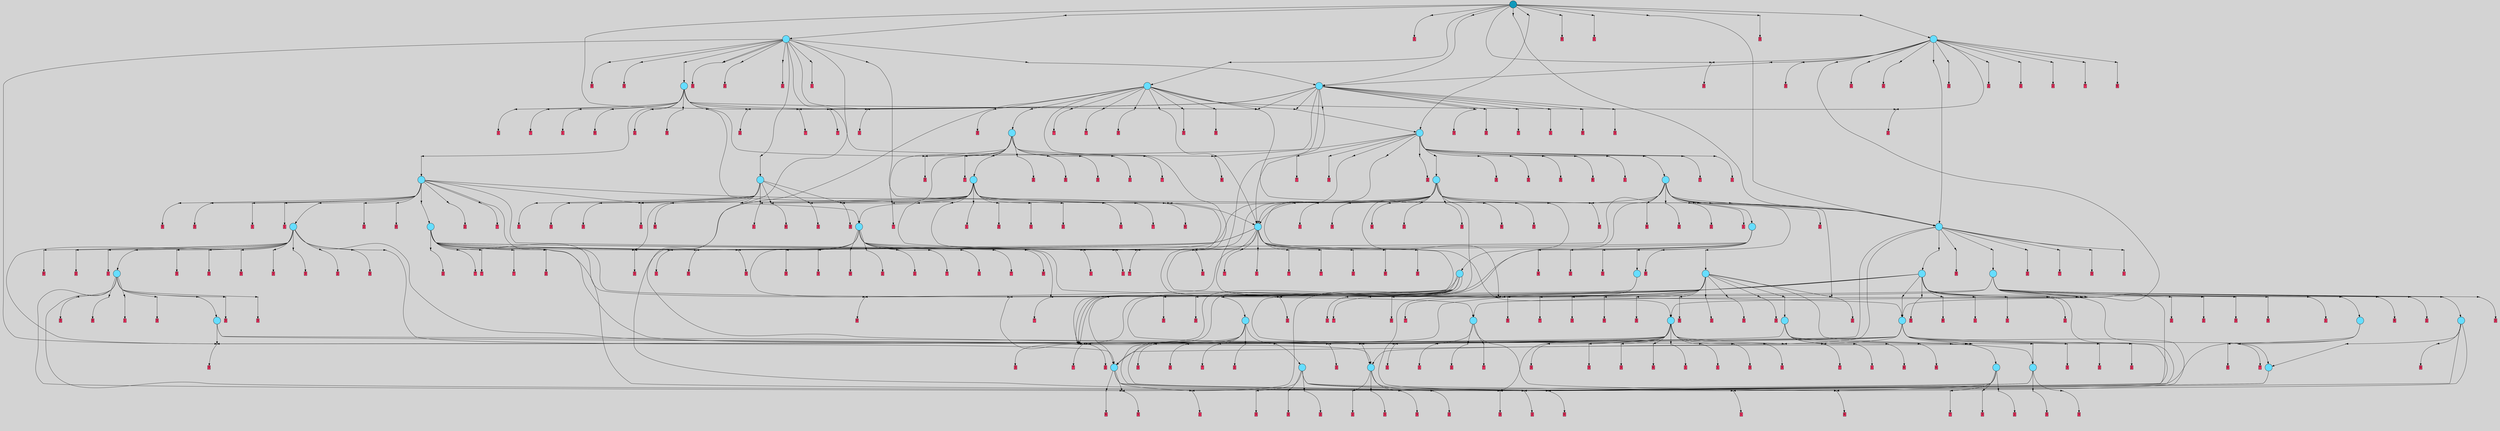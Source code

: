 // File exported with GEGELATI v1.3.1
// On the 2024-07-06 16:48:27
// With the MARL::MarlTPGGraphDotExporter
digraph{
	graph[pad = "0.212, 0.055" bgcolor = lightgray]
	node[shape=circle style = filled label = ""]
		T0 [fillcolor="#66ddff"]
		T2 [fillcolor="#66ddff"]
		T74 [fillcolor="#66ddff"]
		T135 [fillcolor="#66ddff"]
		T255 [fillcolor="#66ddff"]
		T266 [fillcolor="#66ddff"]
		T378 [fillcolor="#66ddff"]
		T461 [fillcolor="#66ddff"]
		T516 [fillcolor="#66ddff"]
		T610 [fillcolor="#66ddff"]
		T617 [fillcolor="#66ddff"]
		T771 [fillcolor="#66ddff"]
		T1032 [fillcolor="#66ddff"]
		T1069 [fillcolor="#66ddff"]
		T1160 [fillcolor="#66ddff"]
		T1179 [fillcolor="#66ddff"]
		T1558 [fillcolor="#66ddff"]
		T1883 [fillcolor="#66ddff"]
		T2117 [fillcolor="#66ddff"]
		T2136 [fillcolor="#66ddff"]
		T2175 [fillcolor="#66ddff"]
		T2178 [fillcolor="#66ddff"]
		T2192 [fillcolor="#66ddff"]
		T2409 [fillcolor="#66ddff"]
		T2536 [fillcolor="#66ddff"]
		T2701 [fillcolor="#66ddff"]
		T2863 [fillcolor="#66ddff"]
		T2926 [fillcolor="#66ddff"]
		T3308 [fillcolor="#66ddff"]
		T3776 [fillcolor="#66ddff"]
		T4315 [fillcolor="#66ddff"]
		T5024 [fillcolor="#66ddff"]
		T5067 [fillcolor="#66ddff"]
		T5142 [fillcolor="#66ddff"]
		T5404 [fillcolor="#66ddff"]
		T5553 [fillcolor="#66ddff"]
		T7311 [fillcolor="#66ddff"]
		T7415 [fillcolor="#66ddff"]
		T8012 [fillcolor="#1199bb"]
		P89495 [fillcolor="#cccccc" shape=point] //
		I89495 [shape=box style=invis label="2|6&2|0#2|6&#92;n5|2&2|7#0|2&#92;n2|1&4|3#4|7&#92;n0|1&3|5#4|7&#92;n4|3&3|4#3|7&#92;n"]
		P89495 -> I89495[style=invis]
		A67448 [fillcolor="#ff3366" shape=box margin=0.03 width=0 height=0 label="0"]
		T0 -> P89495 -> A67448
		P89496 [fillcolor="#cccccc" shape=point] //
		I89496 [shape=box style=invis label="2|2&4|4#0|0&#92;n1|2&4|1#4|3&#92;n8|4&0|7#2|5&#92;n2|5&4|1#1|4&#92;n1|1&3|3#3|4&#92;n2|0&2|4#0|3&#92;n5|3&0|0#0|2&#92;n5|0&4|1#3|0&#92;n6|7&2|0#1|1&#92;n4|3&2|7#2|5&#92;n"]
		P89496 -> I89496[style=invis]
		A67449 [fillcolor="#ff3366" shape=box margin=0.03 width=0 height=0 label="1"]
		T0 -> P89496 -> A67449
		P89497 [fillcolor="#cccccc" shape=point] //
		I89497 [shape=box style=invis label="7|5&1|1#4|7&#92;n1|3&0|0#4|5&#92;n0|6&4|5#4|4&#92;n7|5&2|0#4|0&#92;n2|1&0|2#3|7&#92;n2|0&2|1#4|7&#92;n"]
		P89497 -> I89497[style=invis]
		A67450 [fillcolor="#ff3366" shape=box margin=0.03 width=0 height=0 label="2"]
		T2 -> P89497 -> A67450
		P89498 [fillcolor="#cccccc" shape=point] //
		I89498 [shape=box style=invis label="8|5&1|1#2|4&#92;n3|6&3|2#0|3&#92;n5|0&0|7#1|1&#92;n3|1&4|2#3|4&#92;n3|2&2|3#0|6&#92;n2|6&3|7#3|5&#92;n8|1&3|5#1|4&#92;n"]
		P89498 -> I89498[style=invis]
		A67451 [fillcolor="#ff3366" shape=box margin=0.03 width=0 height=0 label="3"]
		T2 -> P89498 -> A67451
		T74 -> P89497
		P89499 [fillcolor="#cccccc" shape=point] //
		I89499 [shape=box style=invis label="8|5&2|1#2|4&#92;n3|2&2|3#0|6&#92;n5|0&0|7#1|1&#92;n3|1&4|2#3|4&#92;n3|6&3|2#0|3&#92;n2|6&3|7#3|5&#92;n8|1&3|5#1|4&#92;n"]
		P89499 -> I89499[style=invis]
		T74 -> P89499 -> T2
		T74 -> P89495
		P89500 [fillcolor="#cccccc" shape=point] //
		I89500 [shape=box style=invis label="5|2&2|7#0|2&#92;n0|1&3|5#4|7&#92;n2|1&4|1#4|7&#92;n4|3&3|4#3|7&#92;n"]
		P89500 -> I89500[style=invis]
		A67452 [fillcolor="#ff3366" shape=box margin=0.03 width=0 height=0 label="0"]
		T74 -> P89500 -> A67452
		P89501 [fillcolor="#cccccc" shape=point] //
		I89501 [shape=box style=invis label="6|3&1|4#2|0&#92;n5|6&0|1#3|7&#92;n2|2&0|0#0|0&#92;n5|4&0|3#1|1&#92;n5|2&2|5#3|4&#92;n5|4&4|0#0|1&#92;n1|2&1|3#1|5&#92;n8|4&3|0#0|0&#92;n4|6&2|6#3|2&#92;n0|2&2|6#4|4&#92;n"]
		P89501 -> I89501[style=invis]
		A67453 [fillcolor="#ff3366" shape=box margin=0.03 width=0 height=0 label="1"]
		T135 -> P89501 -> A67453
		P89502 [fillcolor="#cccccc" shape=point] //
		I89502 [shape=box style=invis label="2|6&2|0#1|2&#92;n0|6&2|4#1|6&#92;n8|3&3|1#3|7&#92;n5|4&2|7#4|1&#92;n3|3&0|3#2|3&#92;n5|1&1|6#1|1&#92;n"]
		P89502 -> I89502[style=invis]
		A67454 [fillcolor="#ff3366" shape=box margin=0.03 width=0 height=0 label="2"]
		T135 -> P89502 -> A67454
		P89503 [fillcolor="#cccccc" shape=point] //
		I89503 [shape=box style=invis label="5|1&3|1#1|2&#92;n2|5&2|7#2|3&#92;n5|4&3|6#1|6&#92;n5|5&1|0#2|2&#92;n6|1&4|3#2|1&#92;n8|0&2|0#2|4&#92;n"]
		P89503 -> I89503[style=invis]
		A67455 [fillcolor="#ff3366" shape=box margin=0.03 width=0 height=0 label="7"]
		T135 -> P89503 -> A67455
		P89504 [fillcolor="#cccccc" shape=point] //
		I89504 [shape=box style=invis label="4|7&1|1#1|7&#92;n1|1&0|6#2|1&#92;n7|1&4|2#4|1&#92;n1|3&3|7#1|5&#92;n3|6&0|0#1|0&#92;n4|6&2|7#3|5&#92;n"]
		P89504 -> I89504[style=invis]
		A67456 [fillcolor="#ff3366" shape=box margin=0.03 width=0 height=0 label="6"]
		T135 -> P89504 -> A67456
		T255 -> P89498
		P89505 [fillcolor="#cccccc" shape=point] //
		I89505 [shape=box style=invis label="2|7&4|5#4|7&#92;n6|3&4|6#4|5&#92;n0|6&3|6#3|2&#92;n4|6&3|5#4|6&#92;n1|3&4|3#1|5&#92;n1|0&1|6#4|0&#92;n2|1&3|2#2|3&#92;n6|0&4|6#2|6&#92;n"]
		P89505 -> I89505[style=invis]
		A67457 [fillcolor="#ff3366" shape=box margin=0.03 width=0 height=0 label="0"]
		T255 -> P89505 -> A67457
		P89506 [fillcolor="#cccccc" shape=point] //
		I89506 [shape=box style=invis label="5|7&3|4#2|2&#92;n7|4&3|3#2|0&#92;n4|2&3|4#1|1&#92;n2|7&3|7#0|4&#92;n0|0&0|3#2|2&#92;n0|2&0|1#0|7&#92;n4|5&3|5#1|0&#92;n7|7&4|1#3|5&#92;n"]
		P89506 -> I89506[style=invis]
		A67458 [fillcolor="#ff3366" shape=box margin=0.03 width=0 height=0 label="7"]
		T255 -> P89506 -> A67458
		P89507 [fillcolor="#cccccc" shape=point] //
		I89507 [shape=box style=invis label="1|3&0|0#4|5&#92;n7|5&2|0#4|0&#92;n0|6&4|5#4|4&#92;n2|1&0|5#3|7&#92;n6|2&0|2#0|0&#92;n2|0&2|1#4|7&#92;n"]
		P89507 -> I89507[style=invis]
		A67459 [fillcolor="#ff3366" shape=box margin=0.03 width=0 height=0 label="2"]
		T266 -> P89507 -> A67459
		P89508 [fillcolor="#cccccc" shape=point] //
		I89508 [shape=box style=invis label="8|5&1|1#2|4&#92;n2|3&3|3#1|0&#92;n3|6&3|2#0|3&#92;n3|2&2|3#0|6&#92;n3|1&4|2#3|4&#92;n5|0&0|7#4|1&#92;n2|6&3|7#3|5&#92;n8|1&3|5#1|4&#92;n"]
		P89508 -> I89508[style=invis]
		A67460 [fillcolor="#ff3366" shape=box margin=0.03 width=0 height=0 label="3"]
		T266 -> P89508 -> A67460
		P89509 [fillcolor="#cccccc" shape=point] //
		I89509 [shape=box style=invis label="1|5&0|1#0|1&#92;n"]
		P89509 -> I89509[style=invis]
		A67461 [fillcolor="#ff3366" shape=box margin=0.03 width=0 height=0 label="3"]
		T266 -> P89509 -> A67461
		P89510 [fillcolor="#cccccc" shape=point] //
		I89510 [shape=box style=invis label="3|3&0|3#2|3&#92;n0|6&2|4#1|6&#92;n8|3&3|1#3|7&#92;n5|4&2|7#4|1&#92;n2|6&2|0#1|2&#92;n5|1&1|4#1|1&#92;n5|2&4|2#0|4&#92;n"]
		P89510 -> I89510[style=invis]
		A67462 [fillcolor="#ff3366" shape=box margin=0.03 width=0 height=0 label="2"]
		T266 -> P89510 -> A67462
		T378 -> P89497
		P89511 [fillcolor="#cccccc" shape=point] //
		I89511 [shape=box style=invis label="8|5&1|1#2|4&#92;n3|6&3|2#0|3&#92;n5|0&0|7#1|1&#92;n3|5&2|3#0|6&#92;n3|1&4|2#3|4&#92;n2|6&3|7#3|5&#92;n8|1&3|5#1|4&#92;n"]
		P89511 -> I89511[style=invis]
		A67463 [fillcolor="#ff3366" shape=box margin=0.03 width=0 height=0 label="3"]
		T378 -> P89511 -> A67463
		T378 -> P89498
		P89512 [fillcolor="#cccccc" shape=point] //
		I89512 [shape=box style=invis label="8|5&1|1#2|4&#92;n3|1&4|2#3|4&#92;n5|0&0|7#0|1&#92;n3|6&3|2#0|3&#92;n3|2&2|3#0|6&#92;n2|6&3|7#3|5&#92;n8|1&3|5#1|4&#92;n"]
		P89512 -> I89512[style=invis]
		A67464 [fillcolor="#ff3366" shape=box margin=0.03 width=0 height=0 label="3"]
		T378 -> P89512 -> A67464
		P89513 [fillcolor="#cccccc" shape=point] //
		I89513 [shape=box style=invis label="8|5&1|1#2|4&#92;n3|6&3|2#0|3&#92;n5|0&0|7#1|1&#92;n6|7&4|0#0|0&#92;n3|1&3|2#3|4&#92;n2|6&3|7#3|5&#92;n3|2&2|3#0|6&#92;n8|1&3|5#1|4&#92;n"]
		P89513 -> I89513[style=invis]
		A67465 [fillcolor="#ff3366" shape=box margin=0.03 width=0 height=0 label="3"]
		T461 -> P89513 -> A67465
		P89514 [fillcolor="#cccccc" shape=point] //
		I89514 [shape=box style=invis label="8|5&1|1#2|4&#92;n3|6&3|2#0|3&#92;n8|1&3|5#1|4&#92;n3|1&4|2#3|4&#92;n3|2&2|3#0|6&#92;n2|6&3|7#3|5&#92;n5|0&0|7#0|1&#92;n"]
		P89514 -> I89514[style=invis]
		A67466 [fillcolor="#ff3366" shape=box margin=0.03 width=0 height=0 label="3"]
		T461 -> P89514 -> A67466
		T461 -> P89497
		T461 -> P89495
		T461 -> P89504
		P89515 [fillcolor="#cccccc" shape=point] //
		I89515 [shape=box style=invis label="7|5&2|0#4|0&#92;n1|3&0|0#4|5&#92;n0|6&4|5#4|7&#92;n7|5&1|1#4|7&#92;n2|0&2|1#4|7&#92;n"]
		P89515 -> I89515[style=invis]
		A67467 [fillcolor="#ff3366" shape=box margin=0.03 width=0 height=0 label="2"]
		T461 -> P89515 -> A67467
		P89516 [fillcolor="#cccccc" shape=point] //
		I89516 [shape=box style=invis label="0|3&0|2#4|5&#92;n0|6&0|7#3|7&#92;n7|0&2|6#3|0&#92;n1|4&4|1#2|6&#92;n5|2&3|5#3|4&#92;n7|2&2|7#3|4&#92;n"]
		P89516 -> I89516[style=invis]
		A67468 [fillcolor="#ff3366" shape=box margin=0.03 width=0 height=0 label="1"]
		T461 -> P89516 -> A67468
		P89517 [fillcolor="#cccccc" shape=point] //
		I89517 [shape=box style=invis label="1|0&0|7#1|0&#92;n7|7&4|1#3|5&#92;n7|4&3|3#2|0&#92;n4|2&3|4#1|1&#92;n2|7&3|7#0|4&#92;n0|0&0|3#2|2&#92;n0|2&0|1#0|7&#92;n4|5&3|5#1|0&#92;n5|7&3|4#2|2&#92;n"]
		P89517 -> I89517[style=invis]
		A67469 [fillcolor="#ff3366" shape=box margin=0.03 width=0 height=0 label="7"]
		T516 -> P89517 -> A67469
		P89518 [fillcolor="#cccccc" shape=point] //
		I89518 [shape=box style=invis label="0|6&4|5#4|4&#92;n1|6&0|0#4|5&#92;n1|0&3|1#1|1&#92;n7|5&1|1#4|7&#92;n7|5&2|0#4|0&#92;n2|1&0|2#3|7&#92;n2|0&2|1#4|7&#92;n"]
		P89518 -> I89518[style=invis]
		A67470 [fillcolor="#ff3366" shape=box margin=0.03 width=0 height=0 label="2"]
		T516 -> P89518 -> A67470
		P89519 [fillcolor="#cccccc" shape=point] //
		I89519 [shape=box style=invis label="3|2&2|3#0|6&#92;n0|5&2|3#0|6&#92;n3|1&4|2#3|4&#92;n5|0&0|7#1|1&#92;n3|6&3|2#0|3&#92;n8|5&1|1#2|4&#92;n5|3&0|2#2|1&#92;n8|4&3|5#1|4&#92;n7|6&3|5#3|5&#92;n"]
		P89519 -> I89519[style=invis]
		A67471 [fillcolor="#ff3366" shape=box margin=0.03 width=0 height=0 label="3"]
		T516 -> P89519 -> A67471
		T610 -> P89497
		P89520 [fillcolor="#cccccc" shape=point] //
		I89520 [shape=box style=invis label="8|0&2|3#2|0&#92;n5|6&0|1#3|7&#92;n5|4&0|3#1|1&#92;n5|2&2|5#3|4&#92;n5|4&4|0#0|1&#92;n1|2&1|3#1|5&#92;n2|2&0|0#0|0&#92;n4|6&4|6#3|2&#92;n0|5&2|6#4|4&#92;n6|3&1|4#2|0&#92;n"]
		P89520 -> I89520[style=invis]
		A67472 [fillcolor="#ff3366" shape=box margin=0.03 width=0 height=0 label="1"]
		T610 -> P89520 -> A67472
		P89521 [fillcolor="#cccccc" shape=point] //
		I89521 [shape=box style=invis label="6|2&0|1#3|7&#92;n7|7&4|2#2|5&#92;n0|4&4|1#2|3&#92;n3|6&2|6#4|7&#92;n4|3&1|7#3|2&#92;n3|6&1|6#3|1&#92;n4|4&4|5#2|2&#92;n6|2&2|3#3|3&#92;n2|6&3|7#0|0&#92;n"]
		P89521 -> I89521[style=invis]
		A67473 [fillcolor="#ff3366" shape=box margin=0.03 width=0 height=0 label="5"]
		T610 -> P89521 -> A67473
		T610 -> P89498
		P89522 [fillcolor="#cccccc" shape=point] //
		I89522 [shape=box style=invis label="1|1&0|6#2|1&#92;n5|7&1|1#1|7&#92;n4|2&2|4#0|4&#92;n6|7&4|0#4|7&#92;n1|1&4|2#3|1&#92;n1|3&3|7#1|5&#92;n6|0&2|4#0|3&#92;n4|4&2|7#3|5&#92;n"]
		P89522 -> I89522[style=invis]
		A67474 [fillcolor="#ff3366" shape=box margin=0.03 width=0 height=0 label="6"]
		T610 -> P89522 -> A67474
		P89523 [fillcolor="#cccccc" shape=point] //
		I89523 [shape=box style=invis label="8|1&3|5#1|4&#92;n0|6&3|2#0|3&#92;n6|0&1|4#3|0&#92;n8|5&1|1#2|4&#92;n2|6&3|7#3|5&#92;n4|1&0|0#2|2&#92;n3|1&4|2#3|4&#92;n6|7&4|0#3|0&#92;n8|0&0|7#1|1&#92;n"]
		P89523 -> I89523[style=invis]
		A67475 [fillcolor="#ff3366" shape=box margin=0.03 width=0 height=0 label="3"]
		T617 -> P89523 -> A67475
		P89524 [fillcolor="#cccccc" shape=point] //
		I89524 [shape=box style=invis label="0|1&3|5#3|7&#92;n8|3&3|4#3|7&#92;n5|2&2|7#0|2&#92;n2|1&4|3#4|7&#92;n5|0&2|4#2|4&#92;n"]
		P89524 -> I89524[style=invis]
		A67476 [fillcolor="#ff3366" shape=box margin=0.03 width=0 height=0 label="0"]
		T617 -> P89524 -> A67476
		P89525 [fillcolor="#cccccc" shape=point] //
		I89525 [shape=box style=invis label="6|7&2|7#1|1&#92;n1|2&4|1#4|3&#92;n2|0&2|4#0|3&#92;n2|5&4|6#1|4&#92;n1|1&3|3#3|4&#92;n8|4&0|7#2|5&#92;n5|3&0|0#0|2&#92;n5|0&4|1#3|0&#92;n2|2&4|4#0|0&#92;n4|3&2|7#2|5&#92;n"]
		P89525 -> I89525[style=invis]
		A67477 [fillcolor="#ff3366" shape=box margin=0.03 width=0 height=0 label="1"]
		T617 -> P89525 -> A67477
		T617 -> P89521
		P89526 [fillcolor="#cccccc" shape=point] //
		I89526 [shape=box style=invis label="6|3&1|3#0|5&#92;n3|6&1|4#4|6&#92;n6|0&4|1#0|4&#92;n"]
		P89526 -> I89526[style=invis]
		A67478 [fillcolor="#ff3366" shape=box margin=0.03 width=0 height=0 label="3"]
		T617 -> P89526 -> A67478
		T617 -> P89498
		P89527 [fillcolor="#cccccc" shape=point] //
		I89527 [shape=box style=invis label="7|6&4|3#0|0&#92;n7|3&3|2#0|6&#92;n2|1&0|0#4|4&#92;n8|4&3|1#1|4&#92;n1|5&4|5#4|6&#92;n3|3&4|2#0|3&#92;n3|4&2|3#3|3&#92;n0|3&2|6#2|7&#92;n1|0&2|5#4|6&#92;n3|3&1|4#1|1&#92;n"]
		P89527 -> I89527[style=invis]
		T617 -> P89527 -> T516
		P89528 [fillcolor="#cccccc" shape=point] //
		I89528 [shape=box style=invis label="0|7&3|2#2|3&#92;n5|0&0|7#2|1&#92;n3|2&2|3#0|6&#92;n3|1&4|2#2|4&#92;n"]
		P89528 -> I89528[style=invis]
		A67479 [fillcolor="#ff3366" shape=box margin=0.03 width=0 height=0 label="3"]
		T617 -> P89528 -> A67479
		P89529 [fillcolor="#cccccc" shape=point] //
		I89529 [shape=box style=invis label="6|0&4|1#0|4&#92;n6|3&1|3#0|5&#92;n"]
		P89529 -> I89529[style=invis]
		A67480 [fillcolor="#ff3366" shape=box margin=0.03 width=0 height=0 label="3"]
		T617 -> P89529 -> A67480
		P89530 [fillcolor="#cccccc" shape=point] //
		I89530 [shape=box style=invis label="8|1&3|5#1|4&#92;n3|6&3|2#0|3&#92;n5|0&0|5#1|1&#92;n6|7&3|4#3|0&#92;n3|1&4|2#3|4&#92;n3|2&1|3#2|5&#92;n2|6&3|7#3|5&#92;n3|2&2|3#0|6&#92;n"]
		P89530 -> I89530[style=invis]
		A67481 [fillcolor="#ff3366" shape=box margin=0.03 width=0 height=0 label="3"]
		T771 -> P89530 -> A67481
		P89531 [fillcolor="#cccccc" shape=point] //
		I89531 [shape=box style=invis label="3|2&4|7#4|4&#92;n2|3&2|7#1|2&#92;n3|4&2|2#2|5&#92;n6|4&2|3#1|3&#92;n6|0&1|0#4|1&#92;n"]
		P89531 -> I89531[style=invis]
		A67482 [fillcolor="#ff3366" shape=box margin=0.03 width=0 height=0 label="2"]
		T771 -> P89531 -> A67482
		T771 -> P89504
		T771 -> P89521
		P89532 [fillcolor="#cccccc" shape=point] //
		I89532 [shape=box style=invis label="5|7&3|4#2|2&#92;n7|7&4|1#3|5&#92;n7|4&2|3#2|0&#92;n5|3&2|1#4|1&#92;n3|1&0|3#1|6&#92;n0|0&0|3#2|2&#92;n0|2&0|1#0|7&#92;n4|5&3|5#1|0&#92;n2|2&3|4#1|1&#92;n"]
		P89532 -> I89532[style=invis]
		A67483 [fillcolor="#ff3366" shape=box margin=0.03 width=0 height=0 label="7"]
		T771 -> P89532 -> A67483
		T1032 -> P89519
		P89533 [fillcolor="#cccccc" shape=point] //
		I89533 [shape=box style=invis label="8|4&3|7#3|6&#92;n8|5&4|1#2|4&#92;n5|5&2|4#2|7&#92;n2|4&0|7#3|5&#92;n5|0&0|7#1|6&#92;n8|2&3|6#2|7&#92;n4|2&0|5#2|7&#92;n5|0&2|6#1|6&#92;n0|2&2|0#0|6&#92;n"]
		P89533 -> I89533[style=invis]
		A67484 [fillcolor="#ff3366" shape=box margin=0.03 width=0 height=0 label="3"]
		T1032 -> P89533 -> A67484
		P89534 [fillcolor="#cccccc" shape=point] //
		I89534 [shape=box style=invis label="7|3&0|5#4|0&#92;n4|0&2|4#4|7&#92;n6|1&3|4#0|0&#92;n5|4&2|3#4|2&#92;n"]
		P89534 -> I89534[style=invis]
		T1032 -> P89534 -> T378
		P89535 [fillcolor="#cccccc" shape=point] //
		I89535 [shape=box style=invis label="2|5&3|4#3|0&#92;n8|0&2|2#1|3&#92;n7|2&1|3#4|1&#92;n"]
		P89535 -> I89535[style=invis]
		T1032 -> P89535 -> T266
		P89536 [fillcolor="#cccccc" shape=point] //
		I89536 [shape=box style=invis label="1|7&0|1#0|1&#92;n6|3&1|3#0|5&#92;n"]
		P89536 -> I89536[style=invis]
		A67485 [fillcolor="#ff3366" shape=box margin=0.03 width=0 height=0 label="3"]
		T1032 -> P89536 -> A67485
		T1032 -> P89504
		T1032 -> P89518
		P89537 [fillcolor="#cccccc" shape=point] //
		I89537 [shape=box style=invis label="2|0&2|1#4|7&#92;n7|5&2|0#4|0&#92;n2|1&0|2#3|7&#92;n1|3&0|0#2|5&#92;n7|3&4|2#0|4&#92;n7|2&4|3#1|3&#92;n"]
		P89537 -> I89537[style=invis]
		A67486 [fillcolor="#ff3366" shape=box margin=0.03 width=0 height=0 label="2"]
		T1032 -> P89537 -> A67486
		T1032 -> P89497
		T1032 -> P89517
		P89538 [fillcolor="#cccccc" shape=point] //
		I89538 [shape=box style=invis label="6|0&3|2#0|5&#92;n2|1&0|1#3|7&#92;n7|3&1|7#4|7&#92;n"]
		P89538 -> I89538[style=invis]
		A67487 [fillcolor="#ff3366" shape=box margin=0.03 width=0 height=0 label="2"]
		T1032 -> P89538 -> A67487
		T1069 -> P89517
		P89539 [fillcolor="#cccccc" shape=point] //
		I89539 [shape=box style=invis label="4|0&2|4#4|7&#92;n5|4&2|3#3|2&#92;n6|3&0|5#4|0&#92;n7|6&4|5#2|1&#92;n"]
		P89539 -> I89539[style=invis]
		T1069 -> P89539 -> T378
		P89540 [fillcolor="#cccccc" shape=point] //
		I89540 [shape=box style=invis label="7|2&1|3#4|1&#92;n8|0&2|2#1|3&#92;n2|5&3|4#3|1&#92;n"]
		P89540 -> I89540[style=invis]
		T1069 -> P89540 -> T266
		P89541 [fillcolor="#cccccc" shape=point] //
		I89541 [shape=box style=invis label="1|4&4|1#2|6&#92;n7|0&2|6#3|2&#92;n7|2&2|7#3|4&#92;n0|6&0|7#3|7&#92;n0|6&1|4#0|7&#92;n"]
		P89541 -> I89541[style=invis]
		A67488 [fillcolor="#ff3366" shape=box margin=0.03 width=0 height=0 label="1"]
		T1069 -> P89541 -> A67488
		P89542 [fillcolor="#cccccc" shape=point] //
		I89542 [shape=box style=invis label="3|6&0|0#1|0&#92;n7|1&4|2#0|1&#92;n1|3&3|7#1|5&#92;n1|1&0|6#2|1&#92;n4|6&2|7#3|5&#92;n"]
		P89542 -> I89542[style=invis]
		A67489 [fillcolor="#ff3366" shape=box margin=0.03 width=0 height=0 label="6"]
		T1069 -> P89542 -> A67489
		P89543 [fillcolor="#cccccc" shape=point] //
		I89543 [shape=box style=invis label="7|5&2|0#4|0&#92;n3|5&4|0#3|7&#92;n1|3&0|0#4|5&#92;n0|6&4|5#4|4&#92;n2|1&1|5#3|7&#92;n6|2&0|2#0|0&#92;n2|0&2|1#4|7&#92;n"]
		P89543 -> I89543[style=invis]
		A67490 [fillcolor="#ff3366" shape=box margin=0.03 width=0 height=0 label="6"]
		T1069 -> P89543 -> A67490
		P89544 [fillcolor="#cccccc" shape=point] //
		I89544 [shape=box style=invis label="6|2&2|4#3|1&#92;n2|1&3|5#1|4&#92;n3|1&4|2#3|4&#92;n8|6&1|1#2|4&#92;n5|0&0|7#1|1&#92;n3|2&2|3#3|6&#92;n6|0&2|1#4|0&#92;n"]
		P89544 -> I89544[style=invis]
		T1160 -> P89544 -> T0
		P89545 [fillcolor="#cccccc" shape=point] //
		I89545 [shape=box style=invis label="2|1&4|3#3|7&#92;n2|2&1|1#3|1&#92;n4|3&3|4#3|1&#92;n0|0&3|5#4|7&#92;n5|2&2|7#0|2&#92;n"]
		P89545 -> I89545[style=invis]
		A67491 [fillcolor="#ff3366" shape=box margin=0.03 width=0 height=0 label="0"]
		T1160 -> P89545 -> A67491
		P89546 [fillcolor="#cccccc" shape=point] //
		I89546 [shape=box style=invis label="2|5&2|4#4|7&#92;n7|4&3|3#2|0&#92;n4|2&3|4#1|1&#92;n2|7&3|2#0|4&#92;n0|0&0|3#2|2&#92;n0|2&0|1#0|7&#92;n4|5&3|5#1|0&#92;n7|7&4|1#3|5&#92;n5|7&3|4#2|2&#92;n"]
		P89546 -> I89546[style=invis]
		A67492 [fillcolor="#ff3366" shape=box margin=0.03 width=0 height=0 label="7"]
		T1160 -> P89546 -> A67492
		P89547 [fillcolor="#cccccc" shape=point] //
		I89547 [shape=box style=invis label="6|4&2|4#1|3&#92;n0|7&3|5#4|3&#92;n5|0&4|4#3|2&#92;n8|1&1|6#1|5&#92;n5|4&2|5#4|0&#92;n6|4&4|2#2|4&#92;n8|4&1|7#2|7&#92;n6|1&3|7#3|5&#92;n1|5&3|4#2|4&#92;n6|3&2|4#0|3&#92;n"]
		P89547 -> I89547[style=invis]
		A67493 [fillcolor="#ff3366" shape=box margin=0.03 width=0 height=0 label="4"]
		T1160 -> P89547 -> A67493
		P89548 [fillcolor="#cccccc" shape=point] //
		I89548 [shape=box style=invis label="1|4&4|1#2|6&#92;n0|6&0|7#3|7&#92;n0|2&1|1#0|7&#92;n7|0&2|6#3|2&#92;n0|3&0|2#4|5&#92;n7|2&2|7#3|4&#92;n"]
		P89548 -> I89548[style=invis]
		A67494 [fillcolor="#ff3366" shape=box margin=0.03 width=0 height=0 label="1"]
		T1160 -> P89548 -> A67494
		P89549 [fillcolor="#cccccc" shape=point] //
		I89549 [shape=box style=invis label="7|5&1|1#4|7&#92;n1|3&0|0#4|5&#92;n2|4&2|7#0|7&#92;n2|1&0|2#3|7&#92;n0|6&4|5#4|4&#92;n2|0&2|1#4|7&#92;n"]
		P89549 -> I89549[style=invis]
		A67495 [fillcolor="#ff3366" shape=box margin=0.03 width=0 height=0 label="2"]
		T1160 -> P89549 -> A67495
		T1160 -> P89520
		P89550 [fillcolor="#cccccc" shape=point] //
		I89550 [shape=box style=invis label="3|6&3|2#0|3&#92;n5|0&0|7#1|1&#92;n8|1&3|5#1|4&#92;n3|1&4|2#3|4&#92;n2|0&3|7#3|5&#92;n3|0&4|4#1|2&#92;n3|2&2|3#0|6&#92;n"]
		P89550 -> I89550[style=invis]
		A67496 [fillcolor="#ff3366" shape=box margin=0.03 width=0 height=0 label="3"]
		T1160 -> P89550 -> A67496
		P89551 [fillcolor="#cccccc" shape=point] //
		I89551 [shape=box style=invis label="2|7&3|7#3|5&#92;n5|1&2|2#3|0&#92;n8|0&3|0#1|4&#92;n5|0&0|7#1|1&#92;n6|6&3|0#4|5&#92;n5|4&3|0#0|6&#92;n5|6&3|7#3|5&#92;n6|1&4|1#2|4&#92;n8|2&0|5#3|6&#92;n"]
		P89551 -> I89551[style=invis]
		A67497 [fillcolor="#ff3366" shape=box margin=0.03 width=0 height=0 label="3"]
		T1179 -> P89551 -> A67497
		T1179 -> P89497
		P89552 [fillcolor="#cccccc" shape=point] //
		I89552 [shape=box style=invis label="7|0&2|7#1|7&#92;n8|3&0|1#2|3&#92;n7|7&1|7#1|2&#92;n8|3&0|5#0|5&#92;n3|3&1|6#2|6&#92;n4|7&2|1#1|4&#92;n7|5&3|7#0|5&#92;n"]
		P89552 -> I89552[style=invis]
		A67498 [fillcolor="#ff3366" shape=box margin=0.03 width=0 height=0 label="5"]
		T1179 -> P89552 -> A67498
		P89553 [fillcolor="#cccccc" shape=point] //
		I89553 [shape=box style=invis label="0|0&1|3#2|2&#92;n2|7&4|5#1|1&#92;n4|2&3|3#1|1&#92;n8|4&3|3#0|4&#92;n0|0&1|7#2|5&#92;n"]
		P89553 -> I89553[style=invis]
		A67499 [fillcolor="#ff3366" shape=box margin=0.03 width=0 height=0 label="7"]
		T1179 -> P89553 -> A67499
		P89554 [fillcolor="#cccccc" shape=point] //
		I89554 [shape=box style=invis label="7|5&1|1#4|7&#92;n2|4&4|5#3|6&#92;n1|6&0|0#4|5&#92;n7|5&2|0#4|0&#92;n0|6&4|5#4|4&#92;n2|1&0|2#3|7&#92;n2|0&2|1#4|7&#92;n"]
		P89554 -> I89554[style=invis]
		A67500 [fillcolor="#ff3366" shape=box margin=0.03 width=0 height=0 label="2"]
		T1179 -> P89554 -> A67500
		P89555 [fillcolor="#cccccc" shape=point] //
		I89555 [shape=box style=invis label="1|0&1|6#4|1&#92;n3|6&1|6#3|1&#92;n2|6&3|7#0|3&#92;n7|7&4|2#2|1&#92;n3|3&4|5#2|2&#92;n6|2&2|3#3|3&#92;n4|4&4|5#2|6&#92;n0|4&4|1#2|3&#92;n7|3&2|6#2|1&#92;n"]
		P89555 -> I89555[style=invis]
		T1179 -> P89555 -> T461
		P89556 [fillcolor="#cccccc" shape=point] //
		I89556 [shape=box style=invis label="2|6&3|5#1|4&#92;n3|2&2|3#1|6&#92;n3|0&0|2#3|4&#92;n5|0&0|7#1|1&#92;n8|1&3|5#1|4&#92;n5|0&3|1#1|6&#92;n2|5&4|4#2|0&#92;n3|1&4|2#3|4&#92;n6|3&4|0#2|6&#92;n"]
		P89556 -> I89556[style=invis]
		A67501 [fillcolor="#ff3366" shape=box margin=0.03 width=0 height=0 label="3"]
		T1558 -> P89556 -> A67501
		P89557 [fillcolor="#cccccc" shape=point] //
		I89557 [shape=box style=invis label="7|5&1|1#4|7&#92;n1|3&0|7#4|5&#92;n0|6&4|5#4|4&#92;n2|1&0|2#3|7&#92;n7|5&2|0#4|0&#92;n2|0&2|1#4|7&#92;n"]
		P89557 -> I89557[style=invis]
		A67502 [fillcolor="#ff3366" shape=box margin=0.03 width=0 height=0 label="2"]
		T1558 -> P89557 -> A67502
		P89558 [fillcolor="#cccccc" shape=point] //
		I89558 [shape=box style=invis label="6|3&1|7#0|5&#92;n1|7&0|1#0|1&#92;n"]
		P89558 -> I89558[style=invis]
		A67503 [fillcolor="#ff3366" shape=box margin=0.03 width=0 height=0 label="3"]
		T1558 -> P89558 -> A67503
		P89559 [fillcolor="#cccccc" shape=point] //
		I89559 [shape=box style=invis label="6|7&4|4#4|0&#92;n0|7&2|2#4|0&#92;n5|2&2|1#0|5&#92;n5|7&1|5#0|2&#92;n6|4&1|1#0|1&#92;n2|6&1|7#1|3&#92;n"]
		P89559 -> I89559[style=invis]
		A67504 [fillcolor="#ff3366" shape=box margin=0.03 width=0 height=0 label="3"]
		T1558 -> P89559 -> A67504
		T1558 -> P89498
		P89560 [fillcolor="#cccccc" shape=point] //
		I89560 [shape=box style=invis label="1|2&4|0#2|2&#92;n1|4&0|2#1|3&#92;n8|6&2|6#2|1&#92;n6|2&4|7#2|0&#92;n7|5&1|5#1|7&#92;n7|7&0|6#0|2&#92;n4|0&2|1#4|7&#92;n0|6&4|5#4|4&#92;n4|6&0|2#1|3&#92;n"]
		P89560 -> I89560[style=invis]
		T1558 -> P89560 -> T610
		P89561 [fillcolor="#cccccc" shape=point] //
		I89561 [shape=box style=invis label="5|0&4|2#3|5&#92;n0|4&1|2#1|2&#92;n4|6&3|6#1|1&#92;n2|1&3|2#2|2&#92;n2|4&0|4#3|0&#92;n2|5&2|4#1|1&#92;n3|7&1|4#2|5&#92;n8|5&0|6#0|7&#92;n"]
		P89561 -> I89561[style=invis]
		A67505 [fillcolor="#ff3366" shape=box margin=0.03 width=0 height=0 label="3"]
		T1558 -> P89561 -> A67505
		P89562 [fillcolor="#cccccc" shape=point] //
		I89562 [shape=box style=invis label="5|5&2|1#2|5&#92;n4|0&3|7#4|7&#92;n5|7&3|4#1|7&#92;n5|1&0|1#4|5&#92;n7|2&4|1#3|3&#92;n"]
		P89562 -> I89562[style=invis]
		A67506 [fillcolor="#ff3366" shape=box margin=0.03 width=0 height=0 label="3"]
		T1558 -> P89562 -> A67506
		P89563 [fillcolor="#cccccc" shape=point] //
		I89563 [shape=box style=invis label="2|5&3|1#4|4&#92;n4|5&3|5#1|0&#92;n4|2&3|4#1|1&#92;n2|7&3|4#0|4&#92;n0|0&0|3#2|2&#92;n7|2&0|1#0|7&#92;n2|5&2|4#4|7&#92;n7|4&3|3#2|0&#92;n7|7&4|1#3|5&#92;n5|7&3|4#2|2&#92;n"]
		P89563 -> I89563[style=invis]
		A67507 [fillcolor="#ff3366" shape=box margin=0.03 width=0 height=0 label="7"]
		T1558 -> P89563 -> A67507
		P89564 [fillcolor="#cccccc" shape=point] //
		I89564 [shape=box style=invis label="7|5&1|1#4|7&#92;n7|5&2|0#0|0&#92;n0|6&4|5#4|4&#92;n2|1&0|2#3|7&#92;n2|0&2|1#4|7&#92;n"]
		P89564 -> I89564[style=invis]
		A67508 [fillcolor="#ff3366" shape=box margin=0.03 width=0 height=0 label="2"]
		T1558 -> P89564 -> A67508
		P89565 [fillcolor="#cccccc" shape=point] //
		I89565 [shape=box style=invis label="0|1&3|4#3|4&#92;n0|6&3|5#2|1&#92;n7|0&3|1#0|2&#92;n2|4&0|0#4|3&#92;n3|1&0|3#0|2&#92;n"]
		P89565 -> I89565[style=invis]
		A67509 [fillcolor="#ff3366" shape=box margin=0.03 width=0 height=0 label="6"]
		T1558 -> P89565 -> A67509
		T1558 -> P89536
		T1558 -> P89540
		P89566 [fillcolor="#cccccc" shape=point] //
		I89566 [shape=box style=invis label="5|2&3|5#3|4&#92;n1|4&4|1#2|6&#92;n0|7&0|2#4|5&#92;n7|0&2|6#3|0&#92;n2|3&4|0#3|1&#92;n0|2&3|7#3|4&#92;n"]
		P89566 -> I89566[style=invis]
		A67510 [fillcolor="#ff3366" shape=box margin=0.03 width=0 height=0 label="1"]
		T1558 -> P89566 -> A67510
		P89567 [fillcolor="#cccccc" shape=point] //
		I89567 [shape=box style=invis label="5|2&2|5#3|4&#92;n1|2&1|3#1|5&#92;n2|0&2|6#3|2&#92;n8|7&1|5#2|7&#92;n6|3&1|4#4|0&#92;n2|2&0|0#0|2&#92;n4|4&0|2#1|1&#92;n5|4&4|0#0|1&#92;n"]
		P89567 -> I89567[style=invis]
		A67511 [fillcolor="#ff3366" shape=box margin=0.03 width=0 height=0 label="1"]
		T1558 -> P89567 -> A67511
		P89568 [fillcolor="#cccccc" shape=point] //
		I89568 [shape=box style=invis label="6|4&1|3#0|5&#92;n4|0&3|4#4|2&#92;n6|0&4|1#0|4&#92;n"]
		P89568 -> I89568[style=invis]
		T1883 -> P89568 -> T1032
		P89569 [fillcolor="#cccccc" shape=point] //
		I89569 [shape=box style=invis label="6|5&0|1#0|7&#92;n3|5&1|5#4|4&#92;n0|0&2|7#3|7&#92;n7|0&0|3#3|0&#92;n2|7&3|7#4|5&#92;n"]
		P89569 -> I89569[style=invis]
		T1883 -> P89569 -> T2
		P89570 [fillcolor="#cccccc" shape=point] //
		I89570 [shape=box style=invis label="5|1&1|3#1|2&#92;n2|0&3|7#0|4&#92;n4|2&3|4#1|1&#92;n0|2&0|1#0|7&#92;n0|0&0|3#2|0&#92;n5|7&3|4#2|2&#92;n4|5&3|2#1|0&#92;n7|7&4|1#3|5&#92;n"]
		P89570 -> I89570[style=invis]
		A67512 [fillcolor="#ff3366" shape=box margin=0.03 width=0 height=0 label="0"]
		T1883 -> P89570 -> A67512
		P89571 [fillcolor="#cccccc" shape=point] //
		I89571 [shape=box style=invis label="5|2&2|5#3|4&#92;n2|7&3|7#0|6&#92;n2|0&2|6#3|2&#92;n2|2&0|0#0|2&#92;n8|7&1|5#2|7&#92;n6|3&1|4#4|0&#92;n1|2&1|3#1|5&#92;n4|4&0|2#1|1&#92;n7|4&4|0#0|6&#92;n"]
		P89571 -> I89571[style=invis]
		A67513 [fillcolor="#ff3366" shape=box margin=0.03 width=0 height=0 label="1"]
		T1883 -> P89571 -> A67513
		P89572 [fillcolor="#cccccc" shape=point] //
		I89572 [shape=box style=invis label="7|5&1|1#4|7&#92;n2|1&0|2#3|7&#92;n7|5&2|0#4|0&#92;n1|3&0|0#0|5&#92;n2|0&2|1#4|7&#92;n"]
		P89572 -> I89572[style=invis]
		A67514 [fillcolor="#ff3366" shape=box margin=0.03 width=0 height=0 label="2"]
		T1883 -> P89572 -> A67514
		P89573 [fillcolor="#cccccc" shape=point] //
		I89573 [shape=box style=invis label="1|0&0|7#1|0&#92;n7|3&4|1#3|5&#92;n5|7&3|4#2|2&#92;n4|2&3|4#1|1&#92;n3|4&0|7#4|6&#92;n2|7&3|7#0|4&#92;n0|0&0|3#2|2&#92;n4|5&3|5#1|0&#92;n7|4&3|3#2|0&#92;n"]
		P89573 -> I89573[style=invis]
		A67515 [fillcolor="#ff3366" shape=box margin=0.03 width=0 height=0 label="7"]
		T1883 -> P89573 -> A67515
		P89574 [fillcolor="#cccccc" shape=point] //
		I89574 [shape=box style=invis label="5|7&3|4#2|2&#92;n7|7&4|1#3|5&#92;n2|2&3|4#1|1&#92;n3|1&0|3#1|6&#92;n0|0&0|3#2|2&#92;n0|2&0|1#0|7&#92;n4|5&3|5#1|0&#92;n7|4&3|3#2|0&#92;n"]
		P89574 -> I89574[style=invis]
		A67516 [fillcolor="#ff3366" shape=box margin=0.03 width=0 height=0 label="7"]
		T1883 -> P89574 -> A67516
		P89575 [fillcolor="#cccccc" shape=point] //
		I89575 [shape=box style=invis label="4|0&2|5#3|7&#92;n0|5&0|7#0|2&#92;n8|4&4|7#2|2&#92;n7|2&2|3#1|4&#92;n8|7&4|1#3|5&#92;n5|5&3|7#1|1&#92;n6|6&2|0#1|5&#92;n"]
		P89575 -> I89575[style=invis]
		A67517 [fillcolor="#ff3366" shape=box margin=0.03 width=0 height=0 label="3"]
		T1883 -> P89575 -> A67517
		P89576 [fillcolor="#cccccc" shape=point] //
		I89576 [shape=box style=invis label="0|6&4|5#2|1&#92;n0|1&3|4#3|4&#92;n2|4&0|0#4|3&#92;n0|7&3|4#1|0&#92;n5|0&2|0#1|1&#92;n3|1&0|3#0|2&#92;n"]
		P89576 -> I89576[style=invis]
		A67518 [fillcolor="#ff3366" shape=box margin=0.03 width=0 height=0 label="6"]
		T1883 -> P89576 -> A67518
		P89577 [fillcolor="#cccccc" shape=point] //
		I89577 [shape=box style=invis label="8|4&0|7#2|5&#92;n1|2&4|1#4|3&#92;n1|1&3|3#3|4&#92;n2|5&4|1#1|4&#92;n2|0&2|4#0|3&#92;n5|3&0|0#1|2&#92;n5|0&4|1#3|0&#92;n6|7&2|0#1|1&#92;n5|3&2|7#2|5&#92;n"]
		P89577 -> I89577[style=invis]
		A67519 [fillcolor="#ff3366" shape=box margin=0.03 width=0 height=0 label="1"]
		T1883 -> P89577 -> A67519
		T1883 -> P89516
		P89578 [fillcolor="#cccccc" shape=point] //
		I89578 [shape=box style=invis label="2|5&3|4#3|2&#92;n8|0&2|2#1|3&#92;n7|2&1|3#4|1&#92;n"]
		P89578 -> I89578[style=invis]
		T1883 -> P89578 -> T266
		P89579 [fillcolor="#cccccc" shape=point] //
		I89579 [shape=box style=invis label="0|2&0|1#0|6&#92;n0|0&0|3#2|2&#92;n7|4&3|3#2|0&#92;n5|7&3|4#1|2&#92;n7|7&4|1#3|5&#92;n8|5&2|4#0|4&#92;n5|0&2|2#3|3&#92;n4|2&3|4#1|1&#92;n"]
		P89579 -> I89579[style=invis]
		A67520 [fillcolor="#ff3366" shape=box margin=0.03 width=0 height=0 label="7"]
		T2117 -> P89579 -> A67520
		P89580 [fillcolor="#cccccc" shape=point] //
		I89580 [shape=box style=invis label="5|2&2|5#3|4&#92;n8|2&0|2#0|7&#92;n6|7&1|5#2|7&#92;n2|0&2|6#3|2&#92;n2|2&0|0#0|2&#92;n6|3&1|4#4|0&#92;n4|4&0|2#1|1&#92;n5|4&4|0#0|1&#92;n2|4&1|5#2|6&#92;n"]
		P89580 -> I89580[style=invis]
		A67521 [fillcolor="#ff3366" shape=box margin=0.03 width=0 height=0 label="1"]
		T2117 -> P89580 -> A67521
		P89581 [fillcolor="#cccccc" shape=point] //
		I89581 [shape=box style=invis label="5|6&3|1#2|2&#92;n1|3&0|0#4|5&#92;n7|5&1|0#4|0&#92;n7|5&1|1#3|7&#92;n2|0&2|1#4|7&#92;n2|1&0|2#3|7&#92;n"]
		P89581 -> I89581[style=invis]
		A67522 [fillcolor="#ff3366" shape=box margin=0.03 width=0 height=0 label="2"]
		T2117 -> P89581 -> A67522
		P89582 [fillcolor="#cccccc" shape=point] //
		I89582 [shape=box style=invis label="1|4&4|1#2|1&#92;n0|6&0|7#3|7&#92;n5|2&3|5#3|4&#92;n7|0&2|6#3|1&#92;n"]
		P89582 -> I89582[style=invis]
		A67523 [fillcolor="#ff3366" shape=box margin=0.03 width=0 height=0 label="1"]
		T2117 -> P89582 -> A67523
		P89583 [fillcolor="#cccccc" shape=point] //
		I89583 [shape=box style=invis label="5|7&2|4#2|2&#92;n2|5&2|4#4|7&#92;n7|4&3|3#2|0&#92;n4|2&3|4#1|1&#92;n2|7&3|2#0|4&#92;n0|0&0|3#2|2&#92;n0|2&0|1#0|7&#92;n4|5&3|5#1|0&#92;n7|7&4|1#3|5&#92;n0|2&2|5#2|1&#92;n"]
		P89583 -> I89583[style=invis]
		A67524 [fillcolor="#ff3366" shape=box margin=0.03 width=0 height=0 label="7"]
		T2117 -> P89583 -> A67524
		P89584 [fillcolor="#cccccc" shape=point] //
		I89584 [shape=box style=invis label="3|1&0|2#3|4&#92;n5|0&0|7#1|1&#92;n3|0&4|2#3|5&#92;n8|5&1|1#2|4&#92;n2|7&3|7#3|5&#92;n2|7&4|4#0|7&#92;n"]
		P89584 -> I89584[style=invis]
		A67525 [fillcolor="#ff3366" shape=box margin=0.03 width=0 height=0 label="3"]
		T2117 -> P89584 -> A67525
		P89585 [fillcolor="#cccccc" shape=point] //
		I89585 [shape=box style=invis label="7|0&3|3#2|4&#92;n2|5&3|7#3|4&#92;n3|5&3|5#1|0&#92;n1|1&0|6#1|5&#92;n5|5&0|6#2|5&#92;n4|7&3|4#2|2&#92;n7|7&4|1#3|5&#92;n1|1&1|1#2|4&#92;n8|2&4|0#4|2&#92;n3|5&3|7#1|5&#92;n"]
		P89585 -> I89585[style=invis]
		A67526 [fillcolor="#ff3366" shape=box margin=0.03 width=0 height=0 label="7"]
		T2117 -> P89585 -> A67526
		T2117 -> P89536
		P89586 [fillcolor="#cccccc" shape=point] //
		I89586 [shape=box style=invis label="5|1&1|3#1|2&#92;n2|0&3|7#0|4&#92;n0|2&0|1#0|7&#92;n4|2&3|4#1|1&#92;n0|0&0|3#2|0&#92;n5|7&4|4#2|2&#92;n4|5&3|2#1|0&#92;n7|7&4|1#3|5&#92;n"]
		P89586 -> I89586[style=invis]
		A67527 [fillcolor="#ff3366" shape=box margin=0.03 width=0 height=0 label="0"]
		T2117 -> P89586 -> A67527
		P89587 [fillcolor="#cccccc" shape=point] //
		I89587 [shape=box style=invis label="2|0&2|2#2|4&#92;n4|4&1|7#3|5&#92;n3|2&2|6#0|1&#92;n7|7&4|2#1|5&#92;n5|2&4|3#2|3&#92;n5|4&1|6#0|4&#92;n5|4&0|7#0|0&#92;n6|4&4|5#2|2&#92;n3|7&3|6#3|4&#92;n"]
		P89587 -> I89587[style=invis]
		A67528 [fillcolor="#ff3366" shape=box margin=0.03 width=0 height=0 label="5"]
		T2117 -> P89587 -> A67528
		P89588 [fillcolor="#cccccc" shape=point] //
		I89588 [shape=box style=invis label="6|5&3|6#1|2&#92;n1|3&0|0#4|5&#92;n0|6&4|5#4|4&#92;n7|1&1|1#4|7&#92;n5|5&1|7#4|4&#92;n5|1&0|2#3|7&#92;n7|5&2|0#4|0&#92;n2|0&2|1#4|7&#92;n"]
		P89588 -> I89588[style=invis]
		A67529 [fillcolor="#ff3366" shape=box margin=0.03 width=0 height=0 label="2"]
		T2117 -> P89588 -> A67529
		P89589 [fillcolor="#cccccc" shape=point] //
		I89589 [shape=box style=invis label="0|6&4|5#2|1&#92;n3|1&0|3#0|2&#92;n2|4&0|0#4|3&#92;n0|7&3|4#1|0&#92;n5|0&2|0#1|1&#92;n8|1&3|4#3|4&#92;n"]
		P89589 -> I89589[style=invis]
		A67530 [fillcolor="#ff3366" shape=box margin=0.03 width=0 height=0 label="0"]
		T2117 -> P89589 -> A67530
		P89590 [fillcolor="#cccccc" shape=point] //
		I89590 [shape=box style=invis label="4|0&3|7#4|6&#92;n5|5&2|1#2|5&#92;n5|7&3|4#1|7&#92;n5|1&0|1#4|5&#92;n7|2&4|1#3|3&#92;n6|5&2|0#4|5&#92;n"]
		P89590 -> I89590[style=invis]
		A67531 [fillcolor="#ff3366" shape=box margin=0.03 width=0 height=0 label="3"]
		T2117 -> P89590 -> A67531
		T2136 -> P89498
		P89591 [fillcolor="#cccccc" shape=point] //
		I89591 [shape=box style=invis label="4|0&4|7#1|7&#92;n4|1&4|1#2|4&#92;n0|2&4|4#2|3&#92;n1|7&4|2#0|5&#92;n4|1&3|5#1|3&#92;n8|3&4|7#0|7&#92;n"]
		P89591 -> I89591[style=invis]
		T2136 -> P89591 -> T1558
		P89592 [fillcolor="#cccccc" shape=point] //
		I89592 [shape=box style=invis label="6|3&1|4#4|0&#92;n5|4&4|0#0|1&#92;n2|0&2|6#3|2&#92;n8|7&1|5#2|7&#92;n5|2&0|5#3|4&#92;n2|2&0|0#0|2&#92;n6|4&0|2#1|1&#92;n1|2&1|3#1|5&#92;n"]
		P89592 -> I89592[style=invis]
		A67532 [fillcolor="#ff3366" shape=box margin=0.03 width=0 height=0 label="1"]
		T2136 -> P89592 -> A67532
		P89593 [fillcolor="#cccccc" shape=point] //
		I89593 [shape=box style=invis label="4|5&1|4#2|0&#92;n7|7&3|6#4|6&#92;n0|0&1|6#1|2&#92;n0|5&1|3#1|0&#92;n5|4&3|0#4|1&#92;n3|1&4|4#1|1&#92;n2|5&0|3#3|4&#92;n1|4&1|2#2|0&#92;n"]
		P89593 -> I89593[style=invis]
		T2136 -> P89593 -> T135
		P89594 [fillcolor="#cccccc" shape=point] //
		I89594 [shape=box style=invis label="6|7&4|2#3|5&#92;n2|6&2|5#4|4&#92;n5|0&1|3#4|7&#92;n"]
		P89594 -> I89594[style=invis]
		A67533 [fillcolor="#ff3366" shape=box margin=0.03 width=0 height=0 label="8"]
		T2136 -> P89594 -> A67533
		P89595 [fillcolor="#cccccc" shape=point] //
		I89595 [shape=box style=invis label="8|6&0|4#1|4&#92;n8|4&0|4#1|7&#92;n1|0&1|5#2|5&#92;n"]
		P89595 -> I89595[style=invis]
		A67534 [fillcolor="#ff3366" shape=box margin=0.03 width=0 height=0 label="2"]
		T2136 -> P89595 -> A67534
		P89596 [fillcolor="#cccccc" shape=point] //
		I89596 [shape=box style=invis label="2|6&0|7#1|6&#92;n1|3&0|0#4|0&#92;n7|7&0|6#4|2&#92;n2|2&2|3#4|3&#92;n7|5&1|1#4|7&#92;n7|5&2|0#4|5&#92;n2|0&2|1#4|4&#92;n2|1&0|2#2|7&#92;n"]
		P89596 -> I89596[style=invis]
		A67535 [fillcolor="#ff3366" shape=box margin=0.03 width=0 height=0 label="2"]
		T2136 -> P89596 -> A67535
		P89597 [fillcolor="#cccccc" shape=point] //
		I89597 [shape=box style=invis label="3|1&0|1#3|4&#92;n8|4&3|1#3|4&#92;n6|3&1|6#3|3&#92;n2|0&2|2#4|4&#92;n7|6&4|3#0|3&#92;n5|7&0|0#0|1&#92;n0|2&4|2#1|7&#92;n"]
		P89597 -> I89597[style=invis]
		A67536 [fillcolor="#ff3366" shape=box margin=0.03 width=0 height=0 label="3"]
		T2136 -> P89597 -> A67536
		P89598 [fillcolor="#cccccc" shape=point] //
		I89598 [shape=box style=invis label="2|6&0|2#3|7&#92;n1|3&0|0#4|5&#92;n7|5&2|0#4|0&#92;n0|6&4|5#4|4&#92;n2|0&2|1#3|7&#92;n2|5&1|1#4|7&#92;n6|1&4|7#3|2&#92;n"]
		P89598 -> I89598[style=invis]
		T2136 -> P89598 -> T255
		P89599 [fillcolor="#cccccc" shape=point] //
		I89599 [shape=box style=invis label="1|3&0|0#4|5&#92;n2|1&0|2#3|7&#92;n0|6&0|3#4|4&#92;n6|3&4|6#1|3&#92;n6|4&2|6#4|7&#92;n2|3&2|1#4|7&#92;n"]
		P89599 -> I89599[style=invis]
		A67537 [fillcolor="#ff3366" shape=box margin=0.03 width=0 height=0 label="2"]
		T2136 -> P89599 -> A67537
		P89600 [fillcolor="#cccccc" shape=point] //
		I89600 [shape=box style=invis label="7|0&0|7#0|1&#92;n1|2&0|1#4|1&#92;n7|2&4|1#2|0&#92;n5|3&1|6#2|3&#92;n2|4&3|3#4|4&#92;n5|1&3|4#1|2&#92;n3|7&3|6#4|1&#92;n1|3&0|0#4|5&#92;n6|1&4|2#4|4&#92;n7|7&4|2#4|0&#92;n"]
		P89600 -> I89600[style=invis]
		A67538 [fillcolor="#ff3366" shape=box margin=0.03 width=0 height=0 label="2"]
		T2136 -> P89600 -> A67538
		P89601 [fillcolor="#cccccc" shape=point] //
		I89601 [shape=box style=invis label="3|1&4|2#3|0&#92;n8|4&1|4#4|2&#92;n5|0&0|7#1|1&#92;n3|6&3|2#0|3&#92;n5|0&3|4#1|2&#92;n8|5&1|1#2|4&#92;n0|6&0|0#4|6&#92;n3|2&2|3#0|4&#92;n2|6&2|7#3|5&#92;n"]
		P89601 -> I89601[style=invis]
		A67539 [fillcolor="#ff3366" shape=box margin=0.03 width=0 height=0 label="3"]
		T2136 -> P89601 -> A67539
		P89602 [fillcolor="#cccccc" shape=point] //
		I89602 [shape=box style=invis label="1|6&1|1#2|4&#92;n8|1&3|5#1|4&#92;n3|6&3|3#3|4&#92;n7|0&3|1#0|6&#92;n3|1&4|1#3|4&#92;n3|3&3|2#0|3&#92;n6|7&4|7#1|1&#92;n8|1&4|0#4|4&#92;n"]
		P89602 -> I89602[style=invis]
		T2136 -> P89602 -> T74
		P89603 [fillcolor="#cccccc" shape=point] //
		I89603 [shape=box style=invis label="7|0&2|7#0|7&#92;n7|5&3|6#0|5&#92;n8|3&0|5#0|5&#92;n8|3&0|3#2|3&#92;n3|3&1|6#2|6&#92;n4|4&0|1#1|6&#92;n7|7&1|7#1|2&#92;n"]
		P89603 -> I89603[style=invis]
		A67540 [fillcolor="#ff3366" shape=box margin=0.03 width=0 height=0 label="5"]
		T2136 -> P89603 -> A67540
		T2136 -> P89574
		P89604 [fillcolor="#cccccc" shape=point] //
		I89604 [shape=box style=invis label="1|2&4|0#2|2&#92;n1|4&0|2#1|3&#92;n7|5&1|5#1|7&#92;n6|2&4|7#2|0&#92;n2|3&4|2#3|0&#92;n8|6&2|6#2|1&#92;n4|0&2|1#4|7&#92;n0|6&4|5#4|4&#92;n4|6&0|2#1|3&#92;n"]
		P89604 -> I89604[style=invis]
		T2175 -> P89604 -> T610
		P89605 [fillcolor="#cccccc" shape=point] //
		I89605 [shape=box style=invis label="4|2&3|4#1|2&#92;n2|7&3|7#0|4&#92;n7|7&4|1#3|5&#92;n0|0&0|3#2|2&#92;n7|4&3|3#2|0&#92;n4|2&0|3#0|1&#92;n5|7&3|7#1|2&#92;n4|5&3|5#1|0&#92;n0|2&0|1#0|7&#92;n"]
		P89605 -> I89605[style=invis]
		A67541 [fillcolor="#ff3366" shape=box margin=0.03 width=0 height=0 label="7"]
		T2175 -> P89605 -> A67541
		P89606 [fillcolor="#cccccc" shape=point] //
		I89606 [shape=box style=invis label="7|0&4|5#4|0&#92;n7|2&2|0#3|5&#92;n7|7&3|1#0|0&#92;n1|3&0|0#4|5&#92;n2|2&2|1#4|7&#92;n4|1&0|1#3|1&#92;n"]
		P89606 -> I89606[style=invis]
		A67542 [fillcolor="#ff3366" shape=box margin=0.03 width=0 height=0 label="2"]
		T2175 -> P89606 -> A67542
		P89607 [fillcolor="#cccccc" shape=point] //
		I89607 [shape=box style=invis label="2|4&4|3#1|7&#92;n3|1&4|2#3|4&#92;n7|2&4|6#4|1&#92;n4|2&2|4#3|7&#92;n7|1&3|0#1|5&#92;n8|0&2|5#3|7&#92;n8|5&1|1#4|4&#92;n"]
		P89607 -> I89607[style=invis]
		A67543 [fillcolor="#ff3366" shape=box margin=0.03 width=0 height=0 label="3"]
		T2175 -> P89607 -> A67543
		P89608 [fillcolor="#cccccc" shape=point] //
		I89608 [shape=box style=invis label="5|4&2|3#0|1&#92;n4|0&0|4#1|2&#92;n7|6&3|7#4|2&#92;n7|5&4|4#0|7&#92;n0|2&4|4#0|4&#92;n"]
		P89608 -> I89608[style=invis]
		A67544 [fillcolor="#ff3366" shape=box margin=0.03 width=0 height=0 label="3"]
		T2175 -> P89608 -> A67544
		T2175 -> P89574
		P89609 [fillcolor="#cccccc" shape=point] //
		I89609 [shape=box style=invis label="1|6&0|5#0|1&#92;n3|0&2|7#4|7&#92;n5|3&0|2#0|7&#92;n4|5&4|2#4|1&#92;n"]
		P89609 -> I89609[style=invis]
		T2175 -> P89609 -> T1069
		P89610 [fillcolor="#cccccc" shape=point] //
		I89610 [shape=box style=invis label="7|0&2|1#3|3&#92;n5|6&3|2#3|2&#92;n5|5&0|1#2|4&#92;n0|1&0|2#2|4&#92;n0|3&1|7#2|1&#92;n8|2&3|0#2|5&#92;n4|2&1|7#4|2&#92;n7|6&3|2#0|3&#92;n8|2&1|5#1|4&#92;n"]
		P89610 -> I89610[style=invis]
		A67545 [fillcolor="#ff3366" shape=box margin=0.03 width=0 height=0 label="5"]
		T2175 -> P89610 -> A67545
		P89611 [fillcolor="#cccccc" shape=point] //
		I89611 [shape=box style=invis label="1|0&0|7#1|0&#92;n7|4&3|3#2|0&#92;n3|7&1|2#0|0&#92;n7|7&4|1#3|5&#92;n4|2&3|4#1|1&#92;n2|7&3|7#0|4&#92;n0|0&0|3#2|2&#92;n0|2&0|1#0|7&#92;n4|5&1|5#1|0&#92;n5|7&3|4#2|2&#92;n"]
		P89611 -> I89611[style=invis]
		A67546 [fillcolor="#ff3366" shape=box margin=0.03 width=0 height=0 label="7"]
		T2175 -> P89611 -> A67546
		P89612 [fillcolor="#cccccc" shape=point] //
		I89612 [shape=box style=invis label="2|2&1|1#3|5&#92;n5|0&1|5#0|5&#92;n8|3&2|1#4|1&#92;n"]
		P89612 -> I89612[style=invis]
		A67547 [fillcolor="#ff3366" shape=box margin=0.03 width=0 height=0 label="3"]
		T2175 -> P89612 -> A67547
		P89613 [fillcolor="#cccccc" shape=point] //
		I89613 [shape=box style=invis label="5|0&3|5#4|1&#92;n5|3&3|0#4|2&#92;n7|5&4|4#0|7&#92;n0|3&1|1#1|3&#92;n3|3&4|7#0|1&#92;n8|4&0|7#3|1&#92;n5|6&2|3#3|2&#92;n4|3&4|3#2|1&#92;n6|2&3|7#4|1&#92;n"]
		P89613 -> I89613[style=invis]
		T2175 -> P89613 -> T771
		P89614 [fillcolor="#cccccc" shape=point] //
		I89614 [shape=box style=invis label="4|2&3|4#4|1&#92;n2|0&3|7#0|4&#92;n0|2&0|1#0|7&#92;n5|1&1|3#1|2&#92;n0|0&0|3#2|0&#92;n7|7&1|6#4|7&#92;n5|7&4|4#2|2&#92;n4|5&3|2#1|0&#92;n7|7&4|1#3|5&#92;n"]
		P89614 -> I89614[style=invis]
		A67548 [fillcolor="#ff3366" shape=box margin=0.03 width=0 height=0 label="0"]
		T2175 -> P89614 -> A67548
		P89615 [fillcolor="#cccccc" shape=point] //
		I89615 [shape=box style=invis label="7|5&1|6#4|7&#92;n1|3&0|0#4|5&#92;n2|0&2|1#4|7&#92;n0|4&0|2#2|1&#92;n7|5&2|0#4|0&#92;n0|6&4|5#4|4&#92;n"]
		P89615 -> I89615[style=invis]
		A67549 [fillcolor="#ff3366" shape=box margin=0.03 width=0 height=0 label="2"]
		T2175 -> P89615 -> A67549
		P89616 [fillcolor="#cccccc" shape=point] //
		I89616 [shape=box style=invis label="1|6&2|1#2|3&#92;n5|6&2|4#4|5&#92;n5|7&1|1#4|2&#92;n0|6&1|7#1|3&#92;n0|0&2|2#4|0&#92;n"]
		P89616 -> I89616[style=invis]
		A67550 [fillcolor="#ff3366" shape=box margin=0.03 width=0 height=0 label="3"]
		T2175 -> P89616 -> A67550
		P89617 [fillcolor="#cccccc" shape=point] //
		I89617 [shape=box style=invis label="0|6&1|5#2|1&#92;n5|5&2|0#3|2&#92;n6|3&2|5#1|4&#92;n5|0&3|1#1|2&#92;n"]
		P89617 -> I89617[style=invis]
		A67551 [fillcolor="#ff3366" shape=box margin=0.03 width=0 height=0 label="5"]
		T2175 -> P89617 -> A67551
		T2178 -> P89557
		T2178 -> P89536
		T2178 -> P89496
		P89618 [fillcolor="#cccccc" shape=point] //
		I89618 [shape=box style=invis label="0|0&2|7#2|7&#92;n8|1&4|5#1|4&#92;n5|4&0|3#4|1&#92;n3|6&3|2#0|3&#92;n2|1&3|7#3|5&#92;n8|2&2|1#2|0&#92;n8|5&1|1#2|4&#92;n"]
		P89618 -> I89618[style=invis]
		T2178 -> P89618 -> T1179
		P89619 [fillcolor="#cccccc" shape=point] //
		I89619 [shape=box style=invis label="8|2&4|0#2|2&#92;n1|4&2|5#4|0&#92;n5|2&2|1#4|2&#92;n8|6&2|6#2|1&#92;n7|5&1|5#1|7&#92;n7|7&0|6#0|2&#92;n4|0&2|1#4|7&#92;n0|6&4|5#4|4&#92;n4|6&0|2#1|3&#92;n"]
		P89619 -> I89619[style=invis]
		T2178 -> P89619 -> T610
		P89620 [fillcolor="#cccccc" shape=point] //
		I89620 [shape=box style=invis label="4|0&3|7#4|6&#92;n5|5&2|1#2|5&#92;n6|5&2|0#4|5&#92;n5|1&0|1#4|5&#92;n7|2&4|1#3|3&#92;n5|7&3|4#4|7&#92;n"]
		P89620 -> I89620[style=invis]
		A67552 [fillcolor="#ff3366" shape=box margin=0.03 width=0 height=0 label="3"]
		T2178 -> P89620 -> A67552
		T2178 -> P89563
		T2178 -> P89536
		T2178 -> P89564
		T2178 -> P89536
		T2178 -> P89540
		T2178 -> P89586
		P89621 [fillcolor="#cccccc" shape=point] //
		I89621 [shape=box style=invis label="3|7&3|7#0|3&#92;n2|6&3|7#3|1&#92;n8|5&1|1#2|4&#92;n3|1&2|3#0|6&#92;n0|5&2|7#1|5&#92;n8|1&3|5#1|4&#92;n"]
		P89621 -> I89621[style=invis]
		A67553 [fillcolor="#ff3366" shape=box margin=0.03 width=0 height=0 label="3"]
		T2178 -> P89621 -> A67553
		T2178 -> P89497
		P89622 [fillcolor="#cccccc" shape=point] //
		I89622 [shape=box style=invis label="8|4&4|1#2|2&#92;n5|6&3|3#2|1&#92;n7|2&2|3#2|4&#92;n6|5&1|3#4|1&#92;n8|0&4|0#0|3&#92;n2|6&4|0#1|5&#92;n2|4&0|4#1|7&#92;n7|4&1|6#3|4&#92;n5|5&3|7#1|1&#92;n7|7&2|5#0|6&#92;n"]
		P89622 -> I89622[style=invis]
		T2192 -> P89622 -> T1883
		P89623 [fillcolor="#cccccc" shape=point] //
		I89623 [shape=box style=invis label="2|0&2|2#2|4&#92;n5|2&4|3#2|0&#92;n3|2&2|6#0|1&#92;n7|7&4|2#1|5&#92;n6|4&4|5#2|2&#92;n5|4&0|7#0|7&#92;n4|4&1|7#3|5&#92;n3|7&3|6#3|4&#92;n"]
		P89623 -> I89623[style=invis]
		A67554 [fillcolor="#ff3366" shape=box margin=0.03 width=0 height=0 label="5"]
		T2192 -> P89623 -> A67554
		P89624 [fillcolor="#cccccc" shape=point] //
		I89624 [shape=box style=invis label="1|6&3|5#0|6&#92;n5|1&0|1#3|7&#92;n3|4&1|4#3|4&#92;n3|0&2|0#0|4&#92;n1|2&4|3#0|6&#92;n1|2&0|4#2|4&#92;n0|3&4|5#4|4&#92;n5|5&1|4#4|4&#92;n"]
		P89624 -> I89624[style=invis]
		A67555 [fillcolor="#ff3366" shape=box margin=0.03 width=0 height=0 label="2"]
		T2192 -> P89624 -> A67555
		P89625 [fillcolor="#cccccc" shape=point] //
		I89625 [shape=box style=invis label="8|7&3|7#3|0&#92;n6|7&3|2#3|0&#92;n6|7&0|0#1|6&#92;n5|0&1|3#4|3&#92;n"]
		P89625 -> I89625[style=invis]
		T2192 -> P89625 -> T2136
		T2192 -> P89519
		P89626 [fillcolor="#cccccc" shape=point] //
		I89626 [shape=box style=invis label="7|4&3|3#2|0&#92;n7|7&4|1#3|5&#92;n2|2&3|7#0|4&#92;n0|0&0|3#2|2&#92;n0|2&0|1#0|7&#92;n3|2&1|6#2|3&#92;n4|5&3|5#1|0&#92;n4|2&3|4#1|1&#92;n"]
		P89626 -> I89626[style=invis]
		A67556 [fillcolor="#ff3366" shape=box margin=0.03 width=0 height=0 label="7"]
		T2192 -> P89626 -> A67556
		T2192 -> P89560
		P89627 [fillcolor="#cccccc" shape=point] //
		I89627 [shape=box style=invis label="3|1&4|2#0|4&#92;n2|6&0|7#3|4&#92;n5|0&1|7#1|1&#92;n"]
		P89627 -> I89627[style=invis]
		A67557 [fillcolor="#ff3366" shape=box margin=0.03 width=0 height=0 label="3"]
		T2192 -> P89627 -> A67557
		P89628 [fillcolor="#cccccc" shape=point] //
		I89628 [shape=box style=invis label="1|3&3|6#2|2&#92;n4|4&0|2#1|1&#92;n6|5&0|7#3|4&#92;n6|3&1|4#4|0&#92;n2|0&2|6#3|2&#92;n5|2&0|5#3|4&#92;n2|2&0|0#0|4&#92;n8|7&1|5#2|7&#92;n"]
		P89628 -> I89628[style=invis]
		A67558 [fillcolor="#ff3366" shape=box margin=0.03 width=0 height=0 label="1"]
		T2192 -> P89628 -> A67558
		P89629 [fillcolor="#cccccc" shape=point] //
		I89629 [shape=box style=invis label="4|5&2|7#0|6&#92;n2|2&3|4#0|3&#92;n0|3&1|4#0|2&#92;n7|2&3|3#4|4&#92;n4|0&1|2#3|2&#92;n1|6&3|4#4|4&#92;n8|5&4|5#0|3&#92;n7|3&4|6#4|1&#92;n"]
		P89629 -> I89629[style=invis]
		A67559 [fillcolor="#ff3366" shape=box margin=0.03 width=0 height=0 label="3"]
		T2409 -> P89629 -> A67559
		T2409 -> P89573
		P89630 [fillcolor="#cccccc" shape=point] //
		I89630 [shape=box style=invis label="7|6&4|3#0|3&#92;n3|1&0|1#3|4&#92;n8|4&3|1#3|4&#92;n6|3&1|6#3|3&#92;n8|6&1|3#2|3&#92;n2|0&2|2#4|4&#92;n5|2&0|6#1|6&#92;n"]
		P89630 -> I89630[style=invis]
		A67560 [fillcolor="#ff3366" shape=box margin=0.03 width=0 height=0 label="3"]
		T2409 -> P89630 -> A67560
		P89631 [fillcolor="#cccccc" shape=point] //
		I89631 [shape=box style=invis label="8|5&0|5#4|3&#92;n5|0&3|2#1|6&#92;n0|6&4|7#0|1&#92;n"]
		P89631 -> I89631[style=invis]
		A67561 [fillcolor="#ff3366" shape=box margin=0.03 width=0 height=0 label="0"]
		T2409 -> P89631 -> A67561
		P89632 [fillcolor="#cccccc" shape=point] //
		I89632 [shape=box style=invis label="7|0&0|1#4|7&#92;n1|3&0|0#4|5&#92;n6|1&2|7#3|5&#92;n7|5&2|3#4|0&#92;n0|6&4|5#4|4&#92;n5|5&1|2#1|4&#92;n6|6&1|0#0|1&#92;n"]
		P89632 -> I89632[style=invis]
		A67562 [fillcolor="#ff3366" shape=box margin=0.03 width=0 height=0 label="2"]
		T2409 -> P89632 -> A67562
		P89633 [fillcolor="#cccccc" shape=point] //
		I89633 [shape=box style=invis label="7|5&1|7#4|0&#92;n1|3&0|0#2|5&#92;n7|5&1|1#3|7&#92;n0|1&3|5#1|2&#92;n5|6&3|1#2|2&#92;n2|0&2|1#4|0&#92;n5|4&3|0#2|3&#92;n0|7&4|3#0|1&#92;n2|1&4|2#3|7&#92;n"]
		P89633 -> I89633[style=invis]
		A67563 [fillcolor="#ff3366" shape=box margin=0.03 width=0 height=0 label="2"]
		T2409 -> P89633 -> A67563
		T2409 -> P89586
		P89634 [fillcolor="#cccccc" shape=point] //
		I89634 [shape=box style=invis label="6|5&0|1#0|7&#92;n2|7&1|5#1|4&#92;n7|0&0|5#3|0&#92;n3|3&1|5#4|4&#92;n0|5&2|7#3|7&#92;n"]
		P89634 -> I89634[style=invis]
		A67564 [fillcolor="#ff3366" shape=box margin=0.03 width=0 height=0 label="7"]
		T2409 -> P89634 -> A67564
		P89635 [fillcolor="#cccccc" shape=point] //
		I89635 [shape=box style=invis label="0|3&0|6#4|5&#92;n0|6&0|7#3|7&#92;n8|2&3|5#3|4&#92;n1|4&4|1#2|6&#92;n7|2&2|7#3|4&#92;n7|0&2|6#3|0&#92;n"]
		P89635 -> I89635[style=invis]
		A67565 [fillcolor="#ff3366" shape=box margin=0.03 width=0 height=0 label="1"]
		T2409 -> P89635 -> A67565
		P89636 [fillcolor="#cccccc" shape=point] //
		I89636 [shape=box style=invis label="5|2&2|5#3|4&#92;n8|2&0|2#0|7&#92;n6|7&1|5#2|7&#92;n2|0&2|6#3|2&#92;n6|3&1|4#4|0&#92;n2|2&0|0#0|2&#92;n4|4&0|2#1|1&#92;n5|4&4|0#0|1&#92;n"]
		P89636 -> I89636[style=invis]
		A67566 [fillcolor="#ff3366" shape=box margin=0.03 width=0 height=0 label="1"]
		T2409 -> P89636 -> A67566
		P89637 [fillcolor="#cccccc" shape=point] //
		I89637 [shape=box style=invis label="1|0&0|7#1|0&#92;n7|3&4|1#3|5&#92;n5|7&3|4#2|2&#92;n0|0&0|3#2|2&#92;n2|7&0|7#0|6&#92;n0|4&1|3#0|2&#92;n4|5&3|5#1|0&#92;n3|4&0|7#4|6&#92;n7|4&3|3#2|0&#92;n"]
		P89637 -> I89637[style=invis]
		A67567 [fillcolor="#ff3366" shape=box margin=0.03 width=0 height=0 label="7"]
		T2409 -> P89637 -> A67567
		P89638 [fillcolor="#cccccc" shape=point] //
		I89638 [shape=box style=invis label="5|3&2|5#1|3&#92;n5|1&1|3#2|2&#92;n0|0&0|3#2|0&#92;n0|2&0|2#0|7&#92;n4|2&3|5#0|5&#92;n4|5&3|2#1|0&#92;n8|4&2|2#0|7&#92;n5|5&3|4#4|5&#92;n7|7&4|1#3|3&#92;n"]
		P89638 -> I89638[style=invis]
		A67568 [fillcolor="#ff3366" shape=box margin=0.03 width=0 height=0 label="0"]
		T2409 -> P89638 -> A67568
		P89639 [fillcolor="#cccccc" shape=point] //
		I89639 [shape=box style=invis label="1|2&0|3#3|7&#92;n7|6&1|4#4|7&#92;n3|1&2|5#3|2&#92;n6|7&0|5#0|3&#92;n"]
		P89639 -> I89639[style=invis]
		A67569 [fillcolor="#ff3366" shape=box margin=0.03 width=0 height=0 label="2"]
		T2536 -> P89639 -> A67569
		P89640 [fillcolor="#cccccc" shape=point] //
		I89640 [shape=box style=invis label="1|1&3|3#3|4&#92;n1|2&4|1#3|3&#92;n8|4&0|7#2|5&#92;n2|5&4|1#1|4&#92;n2|2&4|4#0|0&#92;n2|0&2|4#0|3&#92;n5|3&0|0#0|2&#92;n5|0&4|1#3|0&#92;n6|7&2|0#1|1&#92;n4|3&2|7#2|5&#92;n"]
		P89640 -> I89640[style=invis]
		A67570 [fillcolor="#ff3366" shape=box margin=0.03 width=0 height=0 label="1"]
		T2536 -> P89640 -> A67570
		P89641 [fillcolor="#cccccc" shape=point] //
		I89641 [shape=box style=invis label="2|3&4|2#3|0&#92;n1|4&0|2#1|3&#92;n8|2&4|1#0|0&#92;n7|5&1|5#1|7&#92;n6|2&4|7#2|6&#92;n1|2&4|0#2|2&#92;n8|6&2|6#2|1&#92;n4|0&2|1#4|7&#92;n2|3&4|6#0|2&#92;n"]
		P89641 -> I89641[style=invis]
		T2536 -> P89641 -> T610
		P89642 [fillcolor="#cccccc" shape=point] //
		I89642 [shape=box style=invis label="5|2&0|1#4|5&#92;n5|7&0|4#1|7&#92;n7|6&4|2#1|2&#92;n6|5&4|6#2|3&#92;n7|2&4|1#2|3&#92;n5|5&2|1#2|5&#92;n6|5&2|0#4|5&#92;n0|3&0|2#1|0&#92;n"]
		P89642 -> I89642[style=invis]
		A67571 [fillcolor="#ff3366" shape=box margin=0.03 width=0 height=0 label="3"]
		T2536 -> P89642 -> A67571
		T2536 -> P89563
		P89643 [fillcolor="#cccccc" shape=point] //
		I89643 [shape=box style=invis label="2|6&2|0#0|0&#92;n0|3&1|0#0|4&#92;n0|6&4|5#2|4&#92;n2|1&0|2#3|7&#92;n7|5&1|1#4|7&#92;n2|2&3|5#1|5&#92;n0|7&4|2#1|3&#92;n"]
		P89643 -> I89643[style=invis]
		A67572 [fillcolor="#ff3366" shape=box margin=0.03 width=0 height=0 label="2"]
		T2536 -> P89643 -> A67572
		P89644 [fillcolor="#cccccc" shape=point] //
		I89644 [shape=box style=invis label="2|0&2|2#2|4&#92;n4|4&1|7#3|5&#92;n3|2&2|0#0|1&#92;n7|7&4|2#1|5&#92;n5|2&4|3#2|0&#92;n6|4&4|5#2|2&#92;n1|0&0|2#0|2&#92;n5|4&1|6#0|4&#92;n5|4&0|7#0|0&#92;n3|7&3|6#3|4&#92;n"]
		P89644 -> I89644[style=invis]
		T2536 -> P89644 -> T617
		P89645 [fillcolor="#cccccc" shape=point] //
		I89645 [shape=box style=invis label="6|2&0|1#3|7&#92;n7|7&4|2#2|5&#92;n7|4&1|4#3|5&#92;n6|2&2|3#3|3&#92;n3|6&2|6#4|7&#92;n4|3&1|7#3|2&#92;n3|6&1|6#3|1&#92;n4|4&4|5#2|2&#92;n0|4&4|1#2|3&#92;n2|5&3|7#0|0&#92;n"]
		P89645 -> I89645[style=invis]
		A67573 [fillcolor="#ff3366" shape=box margin=0.03 width=0 height=0 label="5"]
		T2536 -> P89645 -> A67573
		P89646 [fillcolor="#cccccc" shape=point] //
		I89646 [shape=box style=invis label="8|1&4|2#3|4&#92;n8|1&3|5#0|4&#92;n8|5&1|6#2|4&#92;n4|3&2|3#0|6&#92;n2|0&2|2#4|3&#92;n0|7&0|3#3|5&#92;n"]
		P89646 -> I89646[style=invis]
		A67574 [fillcolor="#ff3366" shape=box margin=0.03 width=0 height=0 label="3"]
		T2536 -> P89646 -> A67574
		P89647 [fillcolor="#cccccc" shape=point] //
		I89647 [shape=box style=invis label="5|7&1|1#0|2&#92;n0|6&1|7#1|3&#92;n5|5&1|5#0|6&#92;n1|6&2|1#2|3&#92;n5|6&2|2#4|5&#92;n"]
		P89647 -> I89647[style=invis]
		A67575 [fillcolor="#ff3366" shape=box margin=0.03 width=0 height=0 label="3"]
		T2536 -> P89647 -> A67575
		P89648 [fillcolor="#cccccc" shape=point] //
		I89648 [shape=box style=invis label="7|5&1|1#4|7&#92;n7|5&2|0#4|0&#92;n2|0&2|1#4|7&#92;n1|3&0|0#4|5&#92;n2|1&0|2#3|1&#92;n0|6&1|5#4|4&#92;n"]
		P89648 -> I89648[style=invis]
		A67576 [fillcolor="#ff3366" shape=box margin=0.03 width=0 height=0 label="2"]
		T2536 -> P89648 -> A67576
		P89649 [fillcolor="#cccccc" shape=point] //
		I89649 [shape=box style=invis label="8|4&3|7#3|6&#92;n8|5&4|1#2|4&#92;n5|5&2|4#2|3&#92;n2|4&0|7#3|5&#92;n5|0&0|7#1|6&#92;n5|0&2|6#1|6&#92;n4|2&0|5#2|7&#92;n5|2&1|6#2|5&#92;n0|2&2|0#0|6&#92;n"]
		P89649 -> I89649[style=invis]
		A67577 [fillcolor="#ff3366" shape=box margin=0.03 width=0 height=0 label="3"]
		T2536 -> P89649 -> A67577
		T2536 -> P89519
		P89650 [fillcolor="#cccccc" shape=point] //
		I89650 [shape=box style=invis label="5|1&1|3#1|2&#92;n5|5&0|6#1|3&#92;n2|0&3|7#0|4&#92;n4|2&3|4#1|1&#92;n0|2&0|1#0|7&#92;n5|7&4|1#3|5&#92;n5|7&3|4#2|2&#92;n4|5&3|2#1|0&#92;n0|0&0|3#2|0&#92;n"]
		P89650 -> I89650[style=invis]
		A67578 [fillcolor="#ff3366" shape=box margin=0.03 width=0 height=0 label="0"]
		T2536 -> P89650 -> A67578
		P89651 [fillcolor="#cccccc" shape=point] //
		I89651 [shape=box style=invis label="3|3&4|7#0|2&#92;n8|3&4|1#4|6&#92;n5|0&1|1#4|0&#92;n"]
		P89651 -> I89651[style=invis]
		A67579 [fillcolor="#ff3366" shape=box margin=0.03 width=0 height=0 label="6"]
		T2701 -> P89651 -> A67579
		P89652 [fillcolor="#cccccc" shape=point] //
		I89652 [shape=box style=invis label="6|0&2|4#3|0&#92;n5|1&3|3#1|2&#92;n1|4&3|0#0|1&#92;n4|1&0|0#1|2&#92;n"]
		P89652 -> I89652[style=invis]
		A67580 [fillcolor="#ff3366" shape=box margin=0.03 width=0 height=0 label="3"]
		T2701 -> P89652 -> A67580
		T2701 -> P89615
		P89653 [fillcolor="#cccccc" shape=point] //
		I89653 [shape=box style=invis label="0|2&3|3#1|1&#92;n7|0&2|4#4|2&#92;n0|6&4|5#4|2&#92;n7|5&2|1#4|0&#92;n2|0&2|1#0|7&#92;n"]
		P89653 -> I89653[style=invis]
		A67581 [fillcolor="#ff3366" shape=box margin=0.03 width=0 height=0 label="2"]
		T2701 -> P89653 -> A67581
		P89654 [fillcolor="#cccccc" shape=point] //
		I89654 [shape=box style=invis label="8|4&4|7#2|2&#92;n7|2&2|3#1|4&#92;n8|7&4|1#3|5&#92;n7|7&2|4#0|6&#92;n5|5&3|7#1|1&#92;n8|0&2|5#3|7&#92;n6|6&4|0#1|5&#92;n"]
		P89654 -> I89654[style=invis]
		A67582 [fillcolor="#ff3366" shape=box margin=0.03 width=0 height=0 label="3"]
		T2701 -> P89654 -> A67582
		P89655 [fillcolor="#cccccc" shape=point] //
		I89655 [shape=box style=invis label="0|6&0|7#3|7&#92;n7|0&2|6#3|0&#92;n5|2&3|5#3|4&#92;n1|1&4|1#2|6&#92;n7|2&2|7#3|4&#92;n"]
		P89655 -> I89655[style=invis]
		A67583 [fillcolor="#ff3366" shape=box margin=0.03 width=0 height=0 label="1"]
		T2701 -> P89655 -> A67583
		P89656 [fillcolor="#cccccc" shape=point] //
		I89656 [shape=box style=invis label="1|2&4|1#4|3&#92;n5|3&0|0#1|2&#92;n2|3&4|6#1|4&#92;n4|3&2|7#2|5&#92;n8|4&0|7#2|5&#92;n1|1&3|3#3|4&#92;n7|0&2|5#1|7&#92;n6|7&2|0#1|1&#92;n2|0&2|4#0|3&#92;n"]
		P89656 -> I89656[style=invis]
		T2701 -> P89656 -> T2175
		P89657 [fillcolor="#cccccc" shape=point] //
		I89657 [shape=box style=invis label="8|6&0|6#0|3&#92;n5|5&1|6#0|4&#92;n5|0&2|2#2|4&#92;n6|4&4|5#1|2&#92;n6|4&0|5#4|0&#92;n7|5&2|4#1|5&#92;n3|2&2|6#0|1&#92;n4|4&1|7#3|5&#92;n5|4&0|0#0|0&#92;n"]
		P89657 -> I89657[style=invis]
		T2701 -> P89657 -> T1160
		T2701 -> P89570
		P89658 [fillcolor="#cccccc" shape=point] //
		I89658 [shape=box style=invis label="3|4&2|5#4|4&#92;n7|5&2|0#0|0&#92;n7|5&1|1#4|7&#92;n2|4&1|5#2|4&#92;n0|6&4|5#2|4&#92;n6|1&3|3#2|3&#92;n2|1&0|2#3|7&#92;n"]
		P89658 -> I89658[style=invis]
		A67584 [fillcolor="#ff3366" shape=box margin=0.03 width=0 height=0 label="2"]
		T2701 -> P89658 -> A67584
		P89659 [fillcolor="#cccccc" shape=point] //
		I89659 [shape=box style=invis label="2|0&2|2#2|4&#92;n4|4&1|7#3|5&#92;n3|2&2|6#0|1&#92;n7|7&4|2#1|5&#92;n5|2&4|3#2|3&#92;n3|7&3|6#3|4&#92;n0|1&3|2#1|5&#92;n6|4&4|5#2|2&#92;n5|4&1|6#0|4&#92;n"]
		P89659 -> I89659[style=invis]
		T2701 -> P89659 -> T2192
		P89660 [fillcolor="#cccccc" shape=point] //
		I89660 [shape=box style=invis label="2|0&3|7#0|4&#92;n4|2&3|4#1|1&#92;n7|7&4|1#3|5&#92;n0|0&0|3#2|0&#92;n5|2&4|5#0|7&#92;n5|7&3|4#2|2&#92;n4|6&3|2#1|0&#92;n0|2&0|1#0|7&#92;n"]
		P89660 -> I89660[style=invis]
		A67585 [fillcolor="#ff3366" shape=box margin=0.03 width=0 height=0 label="0"]
		T2701 -> P89660 -> A67585
		T2863 -> P89580
		T2863 -> P89581
		T2863 -> P89584
		P89661 [fillcolor="#cccccc" shape=point] //
		I89661 [shape=box style=invis label="7|0&3|3#2|7&#92;n2|5&3|7#3|4&#92;n3|5&3|5#1|0&#92;n8|2&4|0#4|2&#92;n5|5&0|6#2|5&#92;n4|7&3|4#2|2&#92;n7|7&4|1#3|5&#92;n1|1&1|1#2|4&#92;n3|5&3|3#1|5&#92;n1|1&0|6#1|5&#92;n"]
		P89661 -> I89661[style=invis]
		A67586 [fillcolor="#ff3366" shape=box margin=0.03 width=0 height=0 label="7"]
		T2863 -> P89661 -> A67586
		T2863 -> P89586
		T2863 -> P89587
		P89662 [fillcolor="#cccccc" shape=point] //
		I89662 [shape=box style=invis label="7|7&4|1#3|5&#92;n5|7&3|4#2|2&#92;n3|1&0|3#1|6&#92;n7|4&3|3#2|0&#92;n0|2&0|1#0|7&#92;n4|5&3|5#1|0&#92;n7|0&0|4#2|2&#92;n"]
		P89662 -> I89662[style=invis]
		A67587 [fillcolor="#ff3366" shape=box margin=0.03 width=0 height=0 label="7"]
		T2863 -> P89662 -> A67587
		T2863 -> P89548
		P89663 [fillcolor="#cccccc" shape=point] //
		I89663 [shape=box style=invis label="8|2&1|6#0|0&#92;n7|5&1|1#4|7&#92;n0|6&4|5#4|4&#92;n7|0&2|1#4|3&#92;n7|1&1|2#4|0&#92;n2|7&4|3#3|7&#92;n6|1&3|3#1|7&#92;n7|5&2|0#4|0&#92;n2|1&0|2#3|4&#92;n"]
		P89663 -> I89663[style=invis]
		A67588 [fillcolor="#ff3366" shape=box margin=0.03 width=0 height=0 label="2"]
		T2863 -> P89663 -> A67588
		T2863 -> P89578
		P89664 [fillcolor="#cccccc" shape=point] //
		I89664 [shape=box style=invis label="2|1&0|0#1|5&#92;n1|7&4|6#4|6&#92;n2|0&2|1#0|7&#92;n0|6&0|3#4|6&#92;n"]
		P89664 -> I89664[style=invis]
		A67589 [fillcolor="#ff3366" shape=box margin=0.03 width=0 height=0 label="2"]
		T2863 -> P89664 -> A67589
		P89665 [fillcolor="#cccccc" shape=point] //
		I89665 [shape=box style=invis label="8|7&3|5#0|6&#92;n4|0&2|5#3|4&#92;n5|1&3|1#1|6&#92;n5|4&0|6#1|6&#92;n6|1&4|3#2|1&#92;n5|5&1|0#2|2&#92;n2|5&2|7#2|3&#92;n"]
		P89665 -> I89665[style=invis]
		A67590 [fillcolor="#ff3366" shape=box margin=0.03 width=0 height=0 label="7"]
		T2863 -> P89665 -> A67590
		T2863 -> P89654
		T2863 -> P89557
		P89666 [fillcolor="#cccccc" shape=point] //
		I89666 [shape=box style=invis label="8|7&3|5#1|4&#92;n2|6&3|7#3|5&#92;n8|4&3|7#3|6&#92;n3|1&4|2#3|2&#92;n0|2&2|4#0|6&#92;n3|7&0|5#1|3&#92;n3|6&3|2#0|3&#92;n5|0&4|7#1|1&#92;n"]
		P89666 -> I89666[style=invis]
		A67591 [fillcolor="#ff3366" shape=box margin=0.03 width=0 height=0 label="4"]
		T2926 -> P89666 -> A67591
		P89667 [fillcolor="#cccccc" shape=point] //
		I89667 [shape=box style=invis label="7|5&4|0#4|0&#92;n1|3&0|0#4|5&#92;n3|6&3|5#4|6&#92;n0|6&0|3#2|1&#92;n2|1&0|2#3|1&#92;n2|0&2|1#4|7&#92;n"]
		P89667 -> I89667[style=invis]
		A67592 [fillcolor="#ff3366" shape=box margin=0.03 width=0 height=0 label="2"]
		T2926 -> P89667 -> A67592
		P89668 [fillcolor="#cccccc" shape=point] //
		I89668 [shape=box style=invis label="2|4&4|3#1|7&#92;n3|5&1|0#3|2&#92;n7|2&3|6#4|1&#92;n3|1&4|2#3|4&#92;n4|2&2|4#3|7&#92;n7|1&3|0#1|5&#92;n8|0&2|5#3|7&#92;n8|5&1|1#4|4&#92;n"]
		P89668 -> I89668[style=invis]
		A67593 [fillcolor="#ff3366" shape=box margin=0.03 width=0 height=0 label="3"]
		T2926 -> P89668 -> A67593
		T2926 -> P89574
		P89669 [fillcolor="#cccccc" shape=point] //
		I89669 [shape=box style=invis label="6|5&1|6#3|7&#92;n0|0&4|2#1|2&#92;n"]
		P89669 -> I89669[style=invis]
		T2926 -> P89669 -> T2178
		T2926 -> P89581
		P89670 [fillcolor="#cccccc" shape=point] //
		I89670 [shape=box style=invis label="0|6&4|5#2|1&#92;n0|1&3|4#3|4&#92;n2|4&0|0#4|3&#92;n5|0&2|0#1|1&#92;n0|7&3|4#1|3&#92;n"]
		P89670 -> I89670[style=invis]
		A67594 [fillcolor="#ff3366" shape=box margin=0.03 width=0 height=0 label="6"]
		T2926 -> P89670 -> A67594
		P89671 [fillcolor="#cccccc" shape=point] //
		I89671 [shape=box style=invis label="3|1&4|2#3|4&#92;n3|6&3|3#0|3&#92;n1|4&2|4#0|5&#92;n2|6&4|2#1|1&#92;n5|0&0|7#1|1&#92;n2|6&3|7#3|5&#92;n3|2&2|3#0|6&#92;n8|5&1|1#2|4&#92;n8|1&3|5#1|4&#92;n"]
		P89671 -> I89671[style=invis]
		A67595 [fillcolor="#ff3366" shape=box margin=0.03 width=0 height=0 label="3"]
		T2926 -> P89671 -> A67595
		P89672 [fillcolor="#cccccc" shape=point] //
		I89672 [shape=box style=invis label="8|7&1|5#0|3&#92;n4|6&0|2#3|2&#92;n0|7&2|2#0|4&#92;n2|7&0|0#0|3&#92;n3|0&2|3#4|1&#92;n8|6&2|3#2|1&#92;n5|4&2|5#0|4&#92;n"]
		P89672 -> I89672[style=invis]
		A67596 [fillcolor="#ff3366" shape=box margin=0.03 width=0 height=0 label="1"]
		T2926 -> P89672 -> A67596
		P89673 [fillcolor="#cccccc" shape=point] //
		I89673 [shape=box style=invis label="7|0&4|1#1|4&#92;n7|6&2|6#4|3&#92;n"]
		P89673 -> I89673[style=invis]
		A67597 [fillcolor="#ff3366" shape=box margin=0.03 width=0 height=0 label="3"]
		T2926 -> P89673 -> A67597
		T2926 -> P89660
		T2926 -> P89605
		T2926 -> P89636
		P89674 [fillcolor="#cccccc" shape=point] //
		I89674 [shape=box style=invis label="4|5&1|0#2|0&#92;n7|7&3|6#4|6&#92;n2|5&0|3#3|4&#92;n0|5&1|3#1|0&#92;n5|4&3|0#4|1&#92;n4|6&2|5#3|4&#92;n3|1&4|4#1|1&#92;n0|0&1|6#1|2&#92;n1|4&1|2#2|3&#92;n"]
		P89674 -> I89674[style=invis]
		T2926 -> P89674 -> T135
		P89675 [fillcolor="#cccccc" shape=point] //
		I89675 [shape=box style=invis label="8|4&1|3#4|3&#92;n4|3&0|2#1|3&#92;n6|2&4|7#2|0&#92;n4|0&4|1#4|7&#92;n1|4&2|3#2|5&#92;n8|6&2|6#2|1&#92;n8|4&1|4#0|6&#92;n7|5&0|5#2|7&#92;n"]
		P89675 -> I89675[style=invis]
		T2926 -> P89675 -> T2117
		P89676 [fillcolor="#cccccc" shape=point] //
		I89676 [shape=box style=invis label="2|0&2|2#2|4&#92;n6|4&4|5#2|2&#92;n3|2&2|6#4|1&#92;n7|7&4|2#3|5&#92;n5|2&4|3#2|0&#92;n3|7&3|6#3|4&#92;n1|3&2|7#2|3&#92;n5|4&0|7#0|7&#92;n"]
		P89676 -> I89676[style=invis]
		A67598 [fillcolor="#ff3366" shape=box margin=0.03 width=0 height=0 label="5"]
		T3308 -> P89676 -> A67598
		P89677 [fillcolor="#cccccc" shape=point] //
		I89677 [shape=box style=invis label="2|6&3|7#3|5&#92;n3|1&4|2#3|4&#92;n3|1&0|5#1|0&#92;n1|0&0|7#1|1&#92;n7|0&3|0#2|6&#92;n"]
		P89677 -> I89677[style=invis]
		A67599 [fillcolor="#ff3366" shape=box margin=0.03 width=0 height=0 label="3"]
		T3308 -> P89677 -> A67599
		P89678 [fillcolor="#cccccc" shape=point] //
		I89678 [shape=box style=invis label="2|3&0|0#4|5&#92;n6|5&4|5#3|1&#92;n2|0&2|1#4|7&#92;n0|6&4|5#4|4&#92;n7|5&2|0#4|0&#92;n7|5&1|1#4|7&#92;n"]
		P89678 -> I89678[style=invis]
		A67600 [fillcolor="#ff3366" shape=box margin=0.03 width=0 height=0 label="2"]
		T3308 -> P89678 -> A67600
		T3308 -> P89674
		P89679 [fillcolor="#cccccc" shape=point] //
		I89679 [shape=box style=invis label="2|5&4|6#1|4&#92;n5|6&0|0#3|0&#92;n2|6&2|4#0|3&#92;n5|3&0|0#1|2&#92;n7|0&0|7#3|4&#92;n5|3&4|1#3|0&#92;n4|3&2|7#2|5&#92;n1|1&1|1#4|0&#92;n1|1&3|3#3|5&#92;n"]
		P89679 -> I89679[style=invis]
		A67601 [fillcolor="#ff3366" shape=box margin=0.03 width=0 height=0 label="1"]
		T3308 -> P89679 -> A67601
		P89680 [fillcolor="#cccccc" shape=point] //
		I89680 [shape=box style=invis label="5|2&0|5#3|4&#92;n6|5&0|7#3|4&#92;n8|7&1|5#2|7&#92;n2|0&2|6#3|2&#92;n1|2&0|3#1|5&#92;n4|4&0|2#1|1&#92;n2|2&0|0#0|4&#92;n6|3&1|4#4|0&#92;n"]
		P89680 -> I89680[style=invis]
		A67602 [fillcolor="#ff3366" shape=box margin=0.03 width=0 height=0 label="1"]
		T3308 -> P89680 -> A67602
		P89681 [fillcolor="#cccccc" shape=point] //
		I89681 [shape=box style=invis label="5|4&2|7#4|1&#92;n0|6&2|4#1|6&#92;n1|3&0|3#2|3&#92;n2|6&2|0#1|2&#92;n5|0&4|0#1|1&#92;n1|6&0|2#3|4&#92;n5|1&1|1#1|1&#92;n"]
		P89681 -> I89681[style=invis]
		A67603 [fillcolor="#ff3366" shape=box margin=0.03 width=0 height=0 label="2"]
		T3308 -> P89681 -> A67603
		P89682 [fillcolor="#cccccc" shape=point] //
		I89682 [shape=box style=invis label="4|6&1|4#2|5&#92;n0|6&0|3#2|0&#92;n4|5&2|4#4|2&#92;n2|0&3|7#0|4&#92;n6|0&4|5#0|7&#92;n1|2&0|7#1|3&#92;n6|7&1|4#1|2&#92;n5|1&1|0#1|2&#92;n4|5&2|2#1|0&#92;n"]
		P89682 -> I89682[style=invis]
		A67604 [fillcolor="#ff3366" shape=box margin=0.03 width=0 height=0 label="0"]
		T3308 -> P89682 -> A67604
		P89683 [fillcolor="#cccccc" shape=point] //
		I89683 [shape=box style=invis label="5|3&3|0#3|0&#92;n2|0&4|0#1|0&#92;n7|4&2|6#1|5&#92;n3|3&2|5#2|2&#92;n5|0&0|3#2|4&#92;n"]
		P89683 -> I89683[style=invis]
		T3308 -> P89683 -> T2536
		T3308 -> P89546
		P89684 [fillcolor="#cccccc" shape=point] //
		I89684 [shape=box style=invis label="7|5&1|1#4|7&#92;n0|3&0|0#4|5&#92;n2|0&2|1#4|7&#92;n0|5&4|5#4|4&#92;n7|5&2|0#4|0&#92;n"]
		P89684 -> I89684[style=invis]
		A67605 [fillcolor="#ff3366" shape=box margin=0.03 width=0 height=0 label="2"]
		T3308 -> P89684 -> A67605
		T3308 -> P89498
		P89685 [fillcolor="#cccccc" shape=point] //
		I89685 [shape=box style=invis label="2|5&3|1#4|4&#92;n0|0&0|3#2|2&#92;n7|2&0|1#0|7&#92;n4|5&3|2#1|0&#92;n2|5&2|4#4|7&#92;n6|7&3|4#0|4&#92;n7|0&3|3#2|0&#92;n4|2&3|2#1|1&#92;n"]
		P89685 -> I89685[style=invis]
		A67606 [fillcolor="#ff3366" shape=box margin=0.03 width=0 height=0 label="7"]
		T3308 -> P89685 -> A67606
		P89686 [fillcolor="#cccccc" shape=point] //
		I89686 [shape=box style=invis label="8|4&4|7#2|2&#92;n8|7&1|1#3|5&#92;n5|5&3|7#1|1&#92;n7|7&2|4#0|6&#92;n7|2&1|3#1|4&#92;n0|7&4|2#2|4&#92;n8|0&2|5#3|7&#92;n8|2&3|5#0|5&#92;n6|6&4|0#1|5&#92;n"]
		P89686 -> I89686[style=invis]
		T3308 -> P89686 -> T2863
		P89687 [fillcolor="#cccccc" shape=point] //
		I89687 [shape=box style=invis label="8|6&1|1#2|4&#92;n7|0&0|7#0|1&#92;n8|1&3|5#1|4&#92;n3|6&3|7#0|3&#92;n7|5&4|3#1|3&#92;n"]
		P89687 -> I89687[style=invis]
		A67607 [fillcolor="#ff3366" shape=box margin=0.03 width=0 height=0 label="3"]
		T3776 -> P89687 -> A67607
		P89688 [fillcolor="#cccccc" shape=point] //
		I89688 [shape=box style=invis label="3|1&4|2#3|3&#92;n1|5&1|1#3|7&#92;n5|2&4|5#0|3&#92;n5|0&1|7#0|1&#92;n6|2&2|3#2|6&#92;n7|5&3|0#0|0&#92;n3|2&4|2#0|3&#92;n7|0&1|4#4|7&#92;n"]
		P89688 -> I89688[style=invis]
		T3776 -> P89688 -> T1558
		P89689 [fillcolor="#cccccc" shape=point] //
		I89689 [shape=box style=invis label="7|0&0|3#2|1&#92;n2|1&0|5#3|7&#92;n7|5&2|0#4|0&#92;n7|5&1|1#4|7&#92;n2|0&2|1#4|7&#92;n0|3&0|0#4|5&#92;n3|3&4|0#1|2&#92;n4|0&1|1#4|5&#92;n0|6&3|2#4|4&#92;n"]
		P89689 -> I89689[style=invis]
		A67608 [fillcolor="#ff3366" shape=box margin=0.03 width=0 height=0 label="2"]
		T3776 -> P89689 -> A67608
		P89690 [fillcolor="#cccccc" shape=point] //
		I89690 [shape=box style=invis label="7|5&3|3#2|6&#92;n6|6&0|4#3|1&#92;n2|6&0|7#3|4&#92;n3|3&4|2#3|4&#92;n8|4&1|3#2|5&#92;n5|7&4|4#3|5&#92;n"]
		P89690 -> I89690[style=invis]
		A67609 [fillcolor="#ff3366" shape=box margin=0.03 width=0 height=0 label="3"]
		T3776 -> P89690 -> A67609
		P89691 [fillcolor="#cccccc" shape=point] //
		I89691 [shape=box style=invis label="7|5&1|1#4|7&#92;n0|5&4|5#4|4&#92;n7|5&2|0#4|0&#92;n2|0&2|1#4|7&#92;n2|1&0|2#3|7&#92;n"]
		P89691 -> I89691[style=invis]
		A67610 [fillcolor="#ff3366" shape=box margin=0.03 width=0 height=0 label="2"]
		T3776 -> P89691 -> A67610
		P89692 [fillcolor="#cccccc" shape=point] //
		I89692 [shape=box style=invis label="4|6&1|1#4|7&#92;n5|4&1|4#0|6&#92;n1|4&2|3#4|3&#92;n8|5&3|6#2|2&#92;n1|1&0|7#2|1&#92;n2|0&0|6#4|0&#92;n5|4&0|4#4|1&#92;n7|4&2|2#1|4&#92;n2|5&3|1#0|3&#92;n3|2&1|1#3|1&#92;n"]
		P89692 -> I89692[style=invis]
		T3776 -> P89692 -> T2117
		P89693 [fillcolor="#cccccc" shape=point] //
		I89693 [shape=box style=invis label="8|2&1|3#4|3&#92;n4|3&0|2#1|3&#92;n8|4&0|3#3|2&#92;n8|4&1|4#0|6&#92;n6|2&4|7#2|0&#92;n1|4&2|3#2|5&#92;n8|6&2|6#2|1&#92;n4|0&4|1#4|7&#92;n7|5&0|5#2|7&#92;n"]
		P89693 -> I89693[style=invis]
		T3776 -> P89693 -> T2926
		P89694 [fillcolor="#cccccc" shape=point] //
		I89694 [shape=box style=invis label="0|2&2|3#2|6&#92;n4|5&4|7#1|1&#92;n2|6&4|7#3|5&#92;n5|0&0|7#1|1&#92;n3|6&3|2#0|3&#92;n8|0&4|7#2|5&#92;n8|5&1|1#2|4&#92;n8|1&3|5#1|4&#92;n"]
		P89694 -> I89694[style=invis]
		T3776 -> P89694 -> T2701
		P89695 [fillcolor="#cccccc" shape=point] //
		I89695 [shape=box style=invis label="5|0&0|7#1|1&#92;n4|0&2|7#1|1&#92;n2|6&4|7#3|5&#92;n3|0&4|7#2|5&#92;n8|5&1|1#2|4&#92;n0|2&2|3#2|6&#92;n8|1&3|5#1|4&#92;n"]
		P89695 -> I89695[style=invis]
		A67611 [fillcolor="#ff3366" shape=box margin=0.03 width=0 height=0 label="3"]
		T3776 -> P89695 -> A67611
		P89696 [fillcolor="#cccccc" shape=point] //
		I89696 [shape=box style=invis label="5|1&2|0#4|1&#92;n1|3&3|7#1|0&#92;n3|2&3|3#0|3&#92;n3|0&1|6#1|6&#92;n1|1&0|6#2|1&#92;n"]
		P89696 -> I89696[style=invis]
		A67612 [fillcolor="#ff3366" shape=box margin=0.03 width=0 height=0 label="6"]
		T3776 -> P89696 -> A67612
		P89697 [fillcolor="#cccccc" shape=point] //
		I89697 [shape=box style=invis label="6|1&0|6#1|3&#92;n5|2&2|5#3|4&#92;n8|1&1|5#2|7&#92;n4|3&0|2#2|4&#92;n6|3&1|4#2|0&#92;n5|4&4|0#0|7&#92;n1|2&2|3#1|5&#92;n6|2&4|2#0|3&#92;n3|0&2|6#3|1&#92;n"]
		P89697 -> I89697[style=invis]
		A67613 [fillcolor="#ff3366" shape=box margin=0.03 width=0 height=0 label="1"]
		T3776 -> P89697 -> A67613
		P89698 [fillcolor="#cccccc" shape=point] //
		I89698 [shape=box style=invis label="0|3&3|0#3|0&#92;n7|1&2|1#4|5&#92;n7|5&3|5#1|0&#92;n2|1&1|1#0|6&#92;n3|0&4|4#4|0&#92;n3|6&0|1#4|5&#92;n8|2&3|1#1|2&#92;n"]
		P89698 -> I89698[style=invis]
		A67614 [fillcolor="#ff3366" shape=box margin=0.03 width=0 height=0 label="7"]
		T3776 -> P89698 -> A67614
		P89699 [fillcolor="#cccccc" shape=point] //
		I89699 [shape=box style=invis label="1|4&4|1#1|6&#92;n0|6&0|7#3|7&#92;n0|3&0|2#4|5&#92;n7|0&2|6#3|2&#92;n0|2&1|1#0|7&#92;n7|2&2|7#3|4&#92;n"]
		P89699 -> I89699[style=invis]
		A67615 [fillcolor="#ff3366" shape=box margin=0.03 width=0 height=0 label="1"]
		T3776 -> P89699 -> A67615
		P89700 [fillcolor="#cccccc" shape=point] //
		I89700 [shape=box style=invis label="7|0&3|3#2|4&#92;n2|5&3|7#3|4&#92;n3|5&3|5#1|0&#92;n1|1&1|1#2|4&#92;n5|5&0|6#2|5&#92;n4|7&3|4#2|2&#92;n7|5&4|1#3|5&#92;n8|2&4|0#4|2&#92;n1|1&0|6#1|5&#92;n3|5&3|3#1|5&#92;n"]
		P89700 -> I89700[style=invis]
		A67616 [fillcolor="#ff3366" shape=box margin=0.03 width=0 height=0 label="7"]
		T3776 -> P89700 -> A67616
		P89701 [fillcolor="#cccccc" shape=point] //
		I89701 [shape=box style=invis label="1|5&3|5#1|7&#92;n6|0&2|3#3|7&#92;n7|1&2|0#4|4&#92;n7|1&1|6#1|7&#92;n0|4&1|1#2|1&#92;n2|3&1|1#3|4&#92;n"]
		P89701 -> I89701[style=invis]
		A67617 [fillcolor="#ff3366" shape=box margin=0.03 width=0 height=0 label="6"]
		T3776 -> P89701 -> A67617
		P89702 [fillcolor="#cccccc" shape=point] //
		I89702 [shape=box style=invis label="7|7&2|4#0|6&#92;n7|2&2|3#1|4&#92;n8|1&4|1#3|5&#92;n8|4&4|7#2|2&#92;n5|5&3|7#1|1&#92;n8|0&2|5#3|7&#92;n"]
		P89702 -> I89702[style=invis]
		A67618 [fillcolor="#ff3366" shape=box margin=0.03 width=0 height=0 label="3"]
		T4315 -> P89702 -> A67618
		P89703 [fillcolor="#cccccc" shape=point] //
		I89703 [shape=box style=invis label="2|0&2|2#2|4&#92;n4|6&2|2#4|1&#92;n6|4&4|5#2|2&#92;n3|2&2|6#4|1&#92;n7|7&4|2#3|5&#92;n5|2&4|3#2|0&#92;n3|7&3|6#3|4&#92;n5|4&0|7#0|7&#92;n"]
		P89703 -> I89703[style=invis]
		A67619 [fillcolor="#ff3366" shape=box margin=0.03 width=0 height=0 label="5"]
		T4315 -> P89703 -> A67619
		T4315 -> P89678
		P89704 [fillcolor="#cccccc" shape=point] //
		I89704 [shape=box style=invis label="6|6&3|0#0|3&#92;n2|7&3|2#0|4&#92;n8|5&4|3#4|3&#92;n4|5&3|4#1|1&#92;n2|0&2|3#2|2&#92;n0|7&3|6#2|7&#92;n"]
		P89704 -> I89704[style=invis]
		A67620 [fillcolor="#ff3366" shape=box margin=0.03 width=0 height=0 label="7"]
		T4315 -> P89704 -> A67620
		P89705 [fillcolor="#cccccc" shape=point] //
		I89705 [shape=box style=invis label="6|7&2|3#4|3&#92;n0|0&4|4#0|6&#92;n7|3&1|3#3|5&#92;n"]
		P89705 -> I89705[style=invis]
		T4315 -> P89705 -> T2409
		P89706 [fillcolor="#cccccc" shape=point] //
		I89706 [shape=box style=invis label="0|5&3|4#4|4&#92;n1|0&0|7#1|0&#92;n7|4&3|3#2|0&#92;n6|7&2|1#0|2&#92;n8|4&4|7#4|6&#92;n0|0&0|3#2|2&#92;n4|5&0|5#1|0&#92;n7|3&4|1#3|5&#92;n2|2&1|3#2|6&#92;n2|7&3|7#0|4&#92;n"]
		P89706 -> I89706[style=invis]
		A67621 [fillcolor="#ff3366" shape=box margin=0.03 width=0 height=0 label="6"]
		T4315 -> P89706 -> A67621
		P89707 [fillcolor="#cccccc" shape=point] //
		I89707 [shape=box style=invis label="6|6&4|3#0|5&#92;n5|0&0|2#4|2&#92;n4|4&1|0#0|6&#92;n4|0&3|4#4|2&#92;n"]
		P89707 -> I89707[style=invis]
		T4315 -> P89707 -> T1032
		P89708 [fillcolor="#cccccc" shape=point] //
		I89708 [shape=box style=invis label="2|7&3|7#3|6&#92;n0|3&0|0#3|3&#92;n2|2&0|3#0|2&#92;n4|4&0|2#3|7&#92;n1|2&1|3#1|5&#92;n8|7&1|5#2|7&#92;n6|3&1|4#4|0&#92;n2|0&2|6#3|2&#92;n4|4&0|2#1|1&#92;n7|4&4|0#0|6&#92;n"]
		P89708 -> I89708[style=invis]
		A67622 [fillcolor="#ff3366" shape=box margin=0.03 width=0 height=0 label="1"]
		T4315 -> P89708 -> A67622
		P89709 [fillcolor="#cccccc" shape=point] //
		I89709 [shape=box style=invis label="2|2&1|6#2|6&#92;n5|3&3|5#0|0&#92;n5|0&0|2#3|0&#92;n7|6&1|4#3|6&#92;n8|3&4|3#3|0&#92;n6|6&2|4#3|0&#92;n0|1&1|1#0|0&#92;n"]
		P89709 -> I89709[style=invis]
		A67623 [fillcolor="#ff3366" shape=box margin=0.03 width=0 height=0 label="3"]
		T4315 -> P89709 -> A67623
		P89710 [fillcolor="#cccccc" shape=point] //
		I89710 [shape=box style=invis label="8|7&1|5#0|3&#92;n4|6&0|2#3|2&#92;n0|7&2|2#0|4&#92;n3|0&2|7#4|1&#92;n5|4&2|5#0|4&#92;n8|6&2|3#2|1&#92;n"]
		P89710 -> I89710[style=invis]
		A67624 [fillcolor="#ff3366" shape=box margin=0.03 width=0 height=0 label="1"]
		T4315 -> P89710 -> A67624
		P89711 [fillcolor="#cccccc" shape=point] //
		I89711 [shape=box style=invis label="3|6&1|3#3|2&#92;n0|6&4|5#4|4&#92;n0|1&0|2#3|7&#92;n6|0&2|1#4|7&#92;n7|6&2|0#4|4&#92;n7|1&1|6#1|7&#92;n2|5&0|5#1|7&#92;n"]
		P89711 -> I89711[style=invis]
		A67625 [fillcolor="#ff3366" shape=box margin=0.03 width=0 height=0 label="6"]
		T4315 -> P89711 -> A67625
		P89712 [fillcolor="#cccccc" shape=point] //
		I89712 [shape=box style=invis label="2|3&0|6#4|6&#92;n8|7&1|1#0|2&#92;n5|5&1|5#0|6&#92;n0|6&1|7#1|3&#92;n1|6&2|1#2|3&#92;n"]
		P89712 -> I89712[style=invis]
		A67626 [fillcolor="#ff3366" shape=box margin=0.03 width=0 height=0 label="3"]
		T4315 -> P89712 -> A67626
		P89713 [fillcolor="#cccccc" shape=point] //
		I89713 [shape=box style=invis label="3|2&4|3#0|6&#92;n3|6&3|2#0|3&#92;n3|7&4|2#3|4&#92;n4|3&3|3#3|2&#92;n5|0&0|7#1|1&#92;n8|7&1|1#2|4&#92;n8|2&3|6#0|4&#92;n8|1&0|5#1|4&#92;n"]
		P89713 -> I89713[style=invis]
		A67627 [fillcolor="#ff3366" shape=box margin=0.03 width=0 height=0 label="3"]
		T4315 -> P89713 -> A67627
		P89714 [fillcolor="#cccccc" shape=point] //
		I89714 [shape=box style=invis label="2|0&2|1#4|0&#92;n7|3&3|2#0|4&#92;n7|5&0|0#4|0&#92;n5|2&1|6#3|5&#92;n"]
		P89714 -> I89714[style=invis]
		A67628 [fillcolor="#ff3366" shape=box margin=0.03 width=0 height=0 label="2"]
		T4315 -> P89714 -> A67628
		P89715 [fillcolor="#cccccc" shape=point] //
		I89715 [shape=box style=invis label="4|5&3|5#1|0&#92;n7|2&0|1#0|7&#92;n2|5&2|4#4|7&#92;n0|0&0|3#2|2&#92;n6|7&3|4#0|4&#92;n7|0&3|3#2|1&#92;n4|2&3|2#1|1&#92;n"]
		P89715 -> I89715[style=invis]
		A67629 [fillcolor="#ff3366" shape=box margin=0.03 width=0 height=0 label="7"]
		T4315 -> P89715 -> A67629
		P89716 [fillcolor="#cccccc" shape=point] //
		I89716 [shape=box style=invis label="8|4&1|3#4|3&#92;n4|3&0|2#1|3&#92;n6|2&4|3#2|0&#92;n7|5&0|5#2|7&#92;n1|4&0|2#1|3&#92;n5|4&1|4#0|6&#92;n8|6&2|6#2|1&#92;n4|0&4|1#4|7&#92;n"]
		P89716 -> I89716[style=invis]
		T5024 -> P89716 -> T2117
		P89717 [fillcolor="#cccccc" shape=point] //
		I89717 [shape=box style=invis label="8|5&3|3#0|3&#92;n3|4&1|1#0|0&#92;n6|6&1|5#0|7&#92;n5|6&3|3#2|1&#92;n8|2&1|5#4|3&#92;n8|2&2|6#3|5&#92;n8|4&2|3#3|1&#92;n6|0&1|4#4|0&#92;n7|5&1|4#4|4&#92;n"]
		P89717 -> I89717[style=invis]
		A67630 [fillcolor="#ff3366" shape=box margin=0.03 width=0 height=0 label="2"]
		T5024 -> P89717 -> A67630
		P89718 [fillcolor="#cccccc" shape=point] //
		I89718 [shape=box style=invis label="5|0&0|1#1|1&#92;n2|6&4|7#1|5&#92;n3|7&0|5#2|5&#92;n8|1&3|5#1|4&#92;n4|5&4|0#1|1&#92;n0|2&2|4#2|6&#92;n"]
		P89718 -> I89718[style=invis]
		A67631 [fillcolor="#ff3366" shape=box margin=0.03 width=0 height=0 label="1"]
		T5024 -> P89718 -> A67631
		P89719 [fillcolor="#cccccc" shape=point] //
		I89719 [shape=box style=invis label="3|6&3|2#0|3&#92;n5|0&0|7#2|1&#92;n8|3&1|1#2|4&#92;n2|6&3|7#3|5&#92;n4|2&1|0#4|1&#92;n3|1&4|2#3|4&#92;n8|1&3|5#1|4&#92;n0|0&2|7#4|5&#92;n"]
		P89719 -> I89719[style=invis]
		A67632 [fillcolor="#ff3366" shape=box margin=0.03 width=0 height=0 label="3"]
		T5024 -> P89719 -> A67632
		P89720 [fillcolor="#cccccc" shape=point] //
		I89720 [shape=box style=invis label="6|0&3|7#0|2&#92;n7|5&0|2#3|2&#92;n"]
		P89720 -> I89720[style=invis]
		A67633 [fillcolor="#ff3366" shape=box margin=0.03 width=0 height=0 label="2"]
		T5024 -> P89720 -> A67633
		P89721 [fillcolor="#cccccc" shape=point] //
		I89721 [shape=box style=invis label="8|7&3|5#4|0&#92;n0|0&0|7#1|2&#92;n6|2&0|1#0|7&#92;n6|7&3|4#0|4&#92;n2|6&2|4#1|7&#92;n8|5&3|5#1|0&#92;n5|0&0|2#1|2&#92;n0|0&3|1#2|1&#92;n6|0&2|7#4|6&#92;n"]
		P89721 -> I89721[style=invis]
		A67634 [fillcolor="#ff3366" shape=box margin=0.03 width=0 height=0 label="7"]
		T5024 -> P89721 -> A67634
		P89722 [fillcolor="#cccccc" shape=point] //
		I89722 [shape=box style=invis label="2|4&2|5#4|5&#92;n1|7&4|1#4|3&#92;n5|0&4|1#3|0&#92;n4|3&2|7#2|5&#92;n8|3&0|7#2|6&#92;n2|5&4|6#1|4&#92;n5|3&0|0#0|2&#92;n1|1&3|3#3|4&#92;n"]
		P89722 -> I89722[style=invis]
		A67635 [fillcolor="#ff3366" shape=box margin=0.03 width=0 height=0 label="1"]
		T5024 -> P89722 -> A67635
		P89723 [fillcolor="#cccccc" shape=point] //
		I89723 [shape=box style=invis label="4|2&3|4#1|1&#92;n5|1&1|3#1|2&#92;n0|0&0|3#0|0&#92;n0|4&0|1#0|7&#92;n0|4&3|6#1|0&#92;n2|0&3|7#0|4&#92;n1|1&2|2#1|0&#92;n4|5&3|2#1|0&#92;n7|7&4|1#3|5&#92;n"]
		P89723 -> I89723[style=invis]
		A67636 [fillcolor="#ff3366" shape=box margin=0.03 width=0 height=0 label="0"]
		T5024 -> P89723 -> A67636
		P89724 [fillcolor="#cccccc" shape=point] //
		I89724 [shape=box style=invis label="7|4&3|3#2|0&#92;n5|5&4|6#0|6&#92;n5|1&1|3#1|2&#92;n4|2&3|4#1|1&#92;n0|3&0|3#2|0&#92;n5|7&3|4#2|2&#92;n0|2&0|1#0|7&#92;n4|5&3|5#1|0&#92;n7|7&4|1#3|5&#92;n"]
		P89724 -> I89724[style=invis]
		A67637 [fillcolor="#ff3366" shape=box margin=0.03 width=0 height=0 label="7"]
		T5024 -> P89724 -> A67637
		P89725 [fillcolor="#cccccc" shape=point] //
		I89725 [shape=box style=invis label="7|1&3|0#1|5&#92;n7|2&3|6#4|1&#92;n3|1&4|2#3|4&#92;n4|2&2|4#3|7&#92;n2|4&4|3#1|7&#92;n8|0&2|5#3|3&#92;n8|5&1|1#4|4&#92;n"]
		P89725 -> I89725[style=invis]
		A67638 [fillcolor="#ff3366" shape=box margin=0.03 width=0 height=0 label="3"]
		T5024 -> P89725 -> A67638
		P89726 [fillcolor="#cccccc" shape=point] //
		I89726 [shape=box style=invis label="3|7&3|6#3|4&#92;n4|4&1|7#3|5&#92;n5|4&1|1#0|4&#92;n2|0&2|2#2|4&#92;n5|2&3|3#2|3&#92;n7|7&4|2#1|5&#92;n0|1&3|2#1|5&#92;n0|0&4|3#2|2&#92;n6|4&4|5#2|2&#92;n3|2&2|6#0|1&#92;n"]
		P89726 -> I89726[style=invis]
		T5024 -> P89726 -> T2192
		P89727 [fillcolor="#cccccc" shape=point] //
		I89727 [shape=box style=invis label="5|0&0|7#1|1&#92;n2|6&4|7#1|5&#92;n8|1&3|5#1|4&#92;n0|2&2|4#2|6&#92;n4|5&4|0#1|1&#92;n"]
		P89727 -> I89727[style=invis]
		A67639 [fillcolor="#ff3366" shape=box margin=0.03 width=0 height=0 label="7"]
		T5024 -> P89727 -> A67639
		P89728 [fillcolor="#cccccc" shape=point] //
		I89728 [shape=box style=invis label="8|1&1|1#2|4&#92;n3|2&2|3#2|6&#92;n3|5&4|3#3|6&#92;n5|0&0|7#1|1&#92;n3|1&4|2#3|4&#92;n5|2&4|0#4|5&#92;n8|4&3|5#1|4&#92;n8|2&3|2#0|3&#92;n3|7&0|1#0|0&#92;n"]
		P89728 -> I89728[style=invis]
		T5024 -> P89728 -> T3776
		T5024 -> P89595
		P89729 [fillcolor="#cccccc" shape=point] //
		I89729 [shape=box style=invis label="3|6&3|2#0|3&#92;n5|0&0|7#2|1&#92;n8|3&1|1#2|4&#92;n3|1&4|2#3|4&#92;n0|0&2|7#4|5&#92;n8|1&3|5#1|4&#92;n2|5&3|7#3|5&#92;n"]
		P89729 -> I89729[style=invis]
		A67640 [fillcolor="#ff3366" shape=box margin=0.03 width=0 height=0 label="3"]
		T5024 -> P89729 -> A67640
		P89730 [fillcolor="#cccccc" shape=point] //
		I89730 [shape=box style=invis label="3|0&1|7#2|3&#92;n2|6&4|7#1|5&#92;n0|2&2|4#2|6&#92;n5|6&0|7#1|1&#92;n"]
		P89730 -> I89730[style=invis]
		A67641 [fillcolor="#ff3366" shape=box margin=0.03 width=0 height=0 label="7"]
		T5067 -> P89730 -> A67641
		T5067 -> P89725
		P89731 [fillcolor="#cccccc" shape=point] //
		I89731 [shape=box style=invis label="7|5&0|2#1|2&#92;n6|0&3|7#0|2&#92;n"]
		P89731 -> I89731[style=invis]
		A67642 [fillcolor="#ff3366" shape=box margin=0.03 width=0 height=0 label="2"]
		T5067 -> P89731 -> A67642
		T5067 -> P89715
		P89732 [fillcolor="#cccccc" shape=point] //
		I89732 [shape=box style=invis label="6|1&0|6#0|7&#92;n7|1&2|0#0|0&#92;n7|2&4|1#3|3&#92;n5|7&3|4#1|7&#92;n0|4&2|7#0|6&#92;n5|5&2|1#2|5&#92;n5|0&0|1#4|5&#92;n4|0&3|7#4|6&#92;n"]
		P89732 -> I89732[style=invis]
		A67643 [fillcolor="#ff3366" shape=box margin=0.03 width=0 height=0 label="5"]
		T5067 -> P89732 -> A67643
		P89733 [fillcolor="#cccccc" shape=point] //
		I89733 [shape=box style=invis label="0|2&2|3#2|6&#92;n2|6&4|7#3|5&#92;n0|7&2|4#4|0&#92;n3|0&0|7#1|1&#92;n1|7&4|5#0|1&#92;n8|0&4|7#2|5&#92;n1|2&0|5#3|4&#92;n8|5&1|1#2|4&#92;n"]
		P89733 -> I89733[style=invis]
		T5067 -> P89733 -> T4315
		P89734 [fillcolor="#cccccc" shape=point] //
		I89734 [shape=box style=invis label="3|6&4|2#2|4&#92;n8|5&1|1#2|4&#92;n4|1&3|0#1|4&#92;n3|4&2|3#0|6&#92;n5|0&0|7#3|1&#92;n5|1&0|1#4|7&#92;n6|0&2|0#2|2&#92;n"]
		P89734 -> I89734[style=invis]
		A67644 [fillcolor="#ff3366" shape=box margin=0.03 width=0 height=0 label="3"]
		T5067 -> P89734 -> A67644
		P89735 [fillcolor="#cccccc" shape=point] //
		I89735 [shape=box style=invis label="6|1&0|6#1|3&#92;n6|6&4|2#0|3&#92;n8|1&1|5#2|7&#92;n2|2&0|0#0|2&#92;n6|3&1|4#4|0&#92;n5|2&2|5#3|4&#92;n4|3&0|2#2|4&#92;n3|0&2|6#3|1&#92;n"]
		P89735 -> I89735[style=invis]
		A67645 [fillcolor="#ff3366" shape=box margin=0.03 width=0 height=0 label="1"]
		T5067 -> P89735 -> A67645
		T5067 -> P89581
		P89736 [fillcolor="#cccccc" shape=point] //
		I89736 [shape=box style=invis label="5|0&0|7#1|1&#92;n2|6&4|7#1|5&#92;n4|5&4|7#1|1&#92;n0|2&2|4#2|6&#92;n3|0&4|7#2|5&#92;n8|1&3|5#1|4&#92;n"]
		P89736 -> I89736[style=invis]
		A67646 [fillcolor="#ff3366" shape=box margin=0.03 width=0 height=0 label="7"]
		T5067 -> P89736 -> A67646
		P89737 [fillcolor="#cccccc" shape=point] //
		I89737 [shape=box style=invis label="8|4&1|3#4|3&#92;n4|3&0|2#1|3&#92;n6|2&4|7#2|0&#92;n7|5&0|5#2|7&#92;n1|4&2|3#2|5&#92;n8|6&2|6#2|1&#92;n5|4&1|4#0|6&#92;n1|4&0|2#1|3&#92;n4|0&4|1#4|7&#92;n"]
		P89737 -> I89737[style=invis]
		T5142 -> P89737 -> T2117
		P89738 [fillcolor="#cccccc" shape=point] //
		I89738 [shape=box style=invis label="4|3&2|7#2|5&#92;n1|2&4|1#4|3&#92;n2|5&4|1#1|4&#92;n5|0&4|1#3|5&#92;n1|1&1|1#4|0&#92;n7|3&4|2#0|3&#92;n5|3&0|0#1|2&#92;n2|1&2|4#1|3&#92;n6|7&2|0#1|1&#92;n8|4&0|7#2|5&#92;n"]
		P89738 -> I89738[style=invis]
		A67647 [fillcolor="#ff3366" shape=box margin=0.03 width=0 height=0 label="1"]
		T5142 -> P89738 -> A67647
		T5142 -> P89727
		P89739 [fillcolor="#cccccc" shape=point] //
		I89739 [shape=box style=invis label="5|1&1|1#3|5&#92;n7|0&4|1#4|0&#92;n8|7&3|5#4|0&#92;n8|0&0|0#2|3&#92;n5|0&0|2#1|2&#92;n6|7&3|4#0|4&#92;n0|0&3|1#2|0&#92;n8|5&3|5#1|0&#92;n6|2&0|1#0|7&#92;n"]
		P89739 -> I89739[style=invis]
		A67648 [fillcolor="#ff3366" shape=box margin=0.03 width=0 height=0 label="7"]
		T5142 -> P89739 -> A67648
		P89740 [fillcolor="#cccccc" shape=point] //
		I89740 [shape=box style=invis label="2|4&2|5#4|5&#92;n1|2&4|1#4|3&#92;n5|0&4|1#3|0&#92;n4|3&2|7#2|5&#92;n2|5&4|6#1|4&#92;n8|3&0|7#2|6&#92;n5|3&0|0#0|2&#92;n2|1&4|4#0|0&#92;n1|1&3|3#3|4&#92;n"]
		P89740 -> I89740[style=invis]
		A67649 [fillcolor="#ff3366" shape=box margin=0.03 width=0 height=0 label="1"]
		T5142 -> P89740 -> A67649
		P89741 [fillcolor="#cccccc" shape=point] //
		I89741 [shape=box style=invis label="5|1&1|3#1|2&#92;n0|0&0|3#0|0&#92;n0|4&0|1#0|7&#92;n0|4&3|6#1|0&#92;n2|0&3|7#0|4&#92;n4|2&3|4#1|1&#92;n4|5&3|2#1|0&#92;n7|7&4|1#3|5&#92;n"]
		P89741 -> I89741[style=invis]
		A67650 [fillcolor="#ff3366" shape=box margin=0.03 width=0 height=0 label="0"]
		T5142 -> P89741 -> A67650
		T5142 -> P89724
		T5142 -> P89725
		T5142 -> P89726
		P89742 [fillcolor="#cccccc" shape=point] //
		I89742 [shape=box style=invis label="8|4&1|7#4|3&#92;n6|2&0|0#0|7&#92;n8|4&2|6#2|1&#92;n8|2&4|5#3|1&#92;n4|5&0|2#1|6&#92;n0|1&2|2#4|3&#92;n"]
		P89742 -> I89742[style=invis]
		T5142 -> P89742 -> T3308
		P89743 [fillcolor="#cccccc" shape=point] //
		I89743 [shape=box style=invis label="7|5&0|2#3|1&#92;n6|0&3|7#0|2&#92;n"]
		P89743 -> I89743[style=invis]
		A67651 [fillcolor="#ff3366" shape=box margin=0.03 width=0 height=0 label="2"]
		T5142 -> P89743 -> A67651
		P89744 [fillcolor="#cccccc" shape=point] //
		I89744 [shape=box style=invis label="6|0&1|5#0|6&#92;n5|7&3|3#3|6&#92;n2|2&2|3#1|0&#92;n"]
		P89744 -> I89744[style=invis]
		A67652 [fillcolor="#ff3366" shape=box margin=0.03 width=0 height=0 label="3"]
		T5142 -> P89744 -> A67652
		T5404 -> P89703
		T5404 -> P89678
		P89745 [fillcolor="#cccccc" shape=point] //
		I89745 [shape=box style=invis label="0|0&4|4#0|4&#92;n7|3&1|3#3|5&#92;n0|7&2|3#4|3&#92;n1|1&4|2#3|1&#92;n"]
		P89745 -> I89745[style=invis]
		T5404 -> P89745 -> T2409
		P89746 [fillcolor="#cccccc" shape=point] //
		I89746 [shape=box style=invis label="0|5&3|4#4|4&#92;n1|7&0|7#1|0&#92;n7|4&3|6#2|0&#92;n4|5&0|5#1|0&#92;n2|4&0|0#0|6&#92;n7|3&4|1#3|5&#92;n6|7&2|1#0|2&#92;n0|0&0|3#2|2&#92;n2|2&1|3#2|6&#92;n"]
		P89746 -> I89746[style=invis]
		A67653 [fillcolor="#ff3366" shape=box margin=0.03 width=0 height=0 label="6"]
		T5404 -> P89746 -> A67653
		P89747 [fillcolor="#cccccc" shape=point] //
		I89747 [shape=box style=invis label="0|3&0|0#3|3&#92;n2|2&0|3#0|2&#92;n2|0&2|6#3|2&#92;n8|7&1|5#2|7&#92;n1|5&1|3#1|5&#92;n6|0&1|4#4|0&#92;n4|4&0|2#1|1&#92;n7|4&4|0#0|6&#92;n"]
		P89747 -> I89747[style=invis]
		A67654 [fillcolor="#ff3366" shape=box margin=0.03 width=0 height=0 label="1"]
		T5404 -> P89747 -> A67654
		P89748 [fillcolor="#cccccc" shape=point] //
		I89748 [shape=box style=invis label="6|0&2|4#3|0&#92;n3|2&4|6#0|6&#92;n1|4&3|0#0|1&#92;n4|1&0|0#0|2&#92;n"]
		P89748 -> I89748[style=invis]
		A67655 [fillcolor="#ff3366" shape=box margin=0.03 width=0 height=0 label="3"]
		T5404 -> P89748 -> A67655
		T5404 -> P89710
		T5404 -> P89711
		T5404 -> P89712
		T5404 -> P89654
		P89749 [fillcolor="#cccccc" shape=point] //
		I89749 [shape=box style=invis label="3|2&2|2#0|6&#92;n8|5&1|1#2|4&#92;n3|1&4|7#3|4&#92;n5|6&0|7#1|1&#92;n3|4&2|2#4|6&#92;n"]
		P89749 -> I89749[style=invis]
		A67656 [fillcolor="#ff3366" shape=box margin=0.03 width=0 height=0 label="3"]
		T5404 -> P89749 -> A67656
		P89750 [fillcolor="#cccccc" shape=point] //
		I89750 [shape=box style=invis label="8|4&1|6#4|3&#92;n1|4&0|2#0|3&#92;n5|4&1|4#0|6&#92;n1|0&3|6#4|0&#92;n7|5&0|5#2|7&#92;n8|6&2|6#2|1&#92;n6|2&4|7#2|0&#92;n4|3&0|2#1|3&#92;n4|0&4|1#4|7&#92;n"]
		P89750 -> I89750[style=invis]
		T5553 -> P89750 -> T2117
		P89751 [fillcolor="#cccccc" shape=point] //
		I89751 [shape=box style=invis label="7|1&3|1#2|2&#92;n5|4&1|3#1|1&#92;n0|0&0|3#2|3&#92;n7|1&4|4#0|6&#92;n2|1&0|1#0|7&#92;n3|1&2|5#2|7&#92;n4|2&2|5#2|1&#92;n6|7&3|4#0|4&#92;n3|5&3|1#4|4&#92;n"]
		P89751 -> I89751[style=invis]
		A67657 [fillcolor="#ff3366" shape=box margin=0.03 width=0 height=0 label="7"]
		T5553 -> P89751 -> A67657
		P89752 [fillcolor="#cccccc" shape=point] //
		I89752 [shape=box style=invis label="0|2&3|4#2|6&#92;n4|5&4|7#2|1&#92;n2|4&2|4#2|0&#92;n4|0&2|7#0|1&#92;n4|7&3|1#1|0&#92;n"]
		P89752 -> I89752[style=invis]
		A67658 [fillcolor="#ff3366" shape=box margin=0.03 width=0 height=0 label="7"]
		T5553 -> P89752 -> A67658
		P89753 [fillcolor="#cccccc" shape=point] //
		I89753 [shape=box style=invis label="6|4&0|4#1|6&#92;n6|0&1|2#3|0&#92;n3|5&3|1#0|4&#92;n1|6&4|0#2|4&#92;n"]
		P89753 -> I89753[style=invis]
		A67659 [fillcolor="#ff3366" shape=box margin=0.03 width=0 height=0 label="3"]
		T5553 -> P89753 -> A67659
		P89754 [fillcolor="#cccccc" shape=point] //
		I89754 [shape=box style=invis label="3|6&3|2#0|3&#92;n0|0&2|7#4|5&#92;n8|3&1|1#2|4&#92;n3|1&4|2#3|4&#92;n1|3&4|3#2|2&#92;n8|1&3|5#1|3&#92;n2|5&3|7#3|5&#92;n"]
		P89754 -> I89754[style=invis]
		A67660 [fillcolor="#ff3366" shape=box margin=0.03 width=0 height=0 label="2"]
		T5553 -> P89754 -> A67660
		P89755 [fillcolor="#cccccc" shape=point] //
		I89755 [shape=box style=invis label="8|4&4|7#2|2&#92;n7|2&2|7#1|4&#92;n5|5&3|7#1|1&#92;n7|7&2|4#0|6&#92;n8|0&2|5#3|7&#92;n6|6&4|0#1|5&#92;n"]
		P89755 -> I89755[style=invis]
		A67661 [fillcolor="#ff3366" shape=box margin=0.03 width=0 height=0 label="3"]
		T5553 -> P89755 -> A67661
		T5553 -> P89498
		P89756 [fillcolor="#cccccc" shape=point] //
		I89756 [shape=box style=invis label="5|0&0|7#3|7&#92;n4|0&3|6#3|4&#92;n8|5&4|0#2|4&#92;n"]
		P89756 -> I89756[style=invis]
		A67662 [fillcolor="#ff3366" shape=box margin=0.03 width=0 height=0 label="3"]
		T5553 -> P89756 -> A67662
		T5553 -> P89726
		T5553 -> P89574
		P89757 [fillcolor="#cccccc" shape=point] //
		I89757 [shape=box style=invis label="8|5&1|1#1|4&#92;n3|6&3|2#0|3&#92;n2|6&4|7#3|5&#92;n2|4&2|4#1|1&#92;n5|0&0|7#1|1&#92;n0|2&2|3#2|6&#92;n8|4&3|5#1|4&#92;n4|5&4|2#1|1&#92;n3|0&4|7#2|5&#92;n"]
		P89757 -> I89757[style=invis]
		A67663 [fillcolor="#ff3366" shape=box margin=0.03 width=0 height=0 label="3"]
		T5553 -> P89757 -> A67663
		T5553 -> P89728
		P89758 [fillcolor="#cccccc" shape=point] //
		I89758 [shape=box style=invis label="4|4&4|4#3|7&#92;n7|6&3|6#4|1&#92;n4|0&2|3#2|2&#92;n8|5&1|1#4|3&#92;n7|1&3|0#1|5&#92;n3|6&1|3#2|0&#92;n"]
		P89758 -> I89758[style=invis]
		T5553 -> P89758 -> T5067
		P89759 [fillcolor="#cccccc" shape=point] //
		I89759 [shape=box style=invis label="8|5&3|3#0|3&#92;n3|4&1|1#0|0&#92;n6|6&1|5#0|7&#92;n5|6&3|3#2|1&#92;n8|2&1|5#4|3&#92;n7|5&1|4#4|4&#92;n8|4&2|3#3|1&#92;n6|0&1|4#0|0&#92;n8|2&2|6#3|5&#92;n"]
		P89759 -> I89759[style=invis]
		A67664 [fillcolor="#ff3366" shape=box margin=0.03 width=0 height=0 label="2"]
		T7311 -> P89759 -> A67664
		P89760 [fillcolor="#cccccc" shape=point] //
		I89760 [shape=box style=invis label="8|1&4|1#4|4&#92;n6|0&3|7#0|2&#92;n"]
		P89760 -> I89760[style=invis]
		A67665 [fillcolor="#ff3366" shape=box margin=0.03 width=0 height=0 label="2"]
		T7311 -> P89760 -> A67665
		P89761 [fillcolor="#cccccc" shape=point] //
		I89761 [shape=box style=invis label="4|4&1|5#2|3&#92;n2|4&2|5#4|5&#92;n2|5&1|6#4|3&#92;n1|1&3|3#3|4&#92;n4|3&2|7#2|6&#92;n5|0&4|1#3|0&#92;n8|3&0|7#2|6&#92;n2|5&4|6#1|4&#92;n5|3&0|0#0|2&#92;n1|7&4|2#4|3&#92;n"]
		P89761 -> I89761[style=invis]
		A67666 [fillcolor="#ff3366" shape=box margin=0.03 width=0 height=0 label="2"]
		T7311 -> P89761 -> A67666
		P89762 [fillcolor="#cccccc" shape=point] //
		I89762 [shape=box style=invis label="5|2&3|4#2|2&#92;n5|5&4|6#0|6&#92;n5|1&1|3#1|2&#92;n4|2&3|4#1|1&#92;n0|3&0|3#2|0&#92;n7|4&3|3#2|0&#92;n5|0&3|2#1|3&#92;n0|2&4|1#0|7&#92;n7|7&4|1#3|5&#92;n"]
		P89762 -> I89762[style=invis]
		A67667 [fillcolor="#ff3366" shape=box margin=0.03 width=0 height=0 label="7"]
		T7311 -> P89762 -> A67667
		P89763 [fillcolor="#cccccc" shape=point] //
		I89763 [shape=box style=invis label="5|4&1|1#0|4&#92;n4|5&4|5#4|3&#92;n0|0&2|2#2|4&#92;n3|7&3|6#3|4&#92;n5|2&3|3#2|3&#92;n7|7&4|2#1|5&#92;n0|1&3|2#1|5&#92;n0|0&4|3#2|2&#92;n6|4&0|5#2|2&#92;n3|2&2|6#0|1&#92;n"]
		P89763 -> I89763[style=invis]
		T7311 -> P89763 -> T5024
		P89764 [fillcolor="#cccccc" shape=point] //
		I89764 [shape=box style=invis label="5|3&0|0#2|1&#92;n0|0&2|7#4|5&#92;n4|5&0|7#0|2&#92;n3|1&4|2#3|4&#92;n3|6&3|2#0|3&#92;n8|2&1|1#2|4&#92;n8|3&2|5#2|6&#92;n"]
		P89764 -> I89764[style=invis]
		A67668 [fillcolor="#ff3366" shape=box margin=0.03 width=0 height=0 label="3"]
		T7311 -> P89764 -> A67668
		T7311 -> P89754
		P89765 [fillcolor="#cccccc" shape=point] //
		I89765 [shape=box style=invis label="6|5&4|5#2|2&#92;n3|3&2|2#3|1&#92;n4|4&1|7#3|5&#92;n3|7&3|6#3|4&#92;n6|7&4|4#1|2&#92;n6|0&2|2#4|1&#92;n5|4&1|1#0|4&#92;n3|2&2|6#4|5&#92;n"]
		P89765 -> I89765[style=invis]
		A67669 [fillcolor="#ff3366" shape=box margin=0.03 width=0 height=0 label="6"]
		T7311 -> P89765 -> A67669
		P89766 [fillcolor="#cccccc" shape=point] //
		I89766 [shape=box style=invis label="6|2&3|2#2|5&#92;n0|2&4|5#1|6&#92;n6|4&1|3#0|5&#92;n7|0&3|4#4|2&#92;n"]
		P89766 -> I89766[style=invis]
		T7311 -> P89766 -> T1032
		P89767 [fillcolor="#cccccc" shape=point] //
		I89767 [shape=box style=invis label="8|5&1|1#2|4&#92;n4|5&4|7#1|1&#92;n2|6&4|7#3|5&#92;n5|0&0|7#1|1&#92;n0|2&2|3#2|6&#92;n0|0&0|6#3|4&#92;n3|0&4|7#2|5&#92;n3|6&3|2#0|3&#92;n8|1&3|5#1|4&#92;n"]
		P89767 -> I89767[style=invis]
		A67670 [fillcolor="#ff3366" shape=box margin=0.03 width=0 height=0 label="3"]
		T7311 -> P89767 -> A67670
		P89768 [fillcolor="#cccccc" shape=point] //
		I89768 [shape=box style=invis label="6|0&2|4#4|0&#92;n6|6&1|5#0|7&#92;n0|4&2|3#3|1&#92;n3|4&1|1#0|0&#92;n8|2&2|6#3|5&#92;n5|6&3|3#2|1&#92;n8|2&1|5#4|3&#92;n2|6&3|5#2|3&#92;n5|0&2|4#3|5&#92;n6|5&1|4#4|4&#92;n"]
		P89768 -> I89768[style=invis]
		A67671 [fillcolor="#ff3366" shape=box margin=0.03 width=0 height=0 label="2"]
		T7311 -> P89768 -> A67671
		P89769 [fillcolor="#cccccc" shape=point] //
		I89769 [shape=box style=invis label="3|4&1|1#0|0&#92;n5|6&1|3#2|1&#92;n6|0&1|3#0|5&#92;n8|2&2|6#4|5&#92;n7|2&1|4#4|4&#92;n8|4&2|3#3|1&#92;n6|6&4|5#1|3&#92;n8|3&1|2#0|3&#92;n8|2&1|5#4|3&#92;n7|2&1|3#4|0&#92;n"]
		P89769 -> I89769[style=invis]
		A67672 [fillcolor="#ff3366" shape=box margin=0.03 width=0 height=0 label="2"]
		T7311 -> P89769 -> A67672
		P89770 [fillcolor="#cccccc" shape=point] //
		I89770 [shape=box style=invis label="6|4&3|5#2|2&#92;n6|7&1|7#4|3&#92;n5|2&3|3#2|3&#92;n2|0&2|2#2|4&#92;n7|7&4|2#1|5&#92;n3|2&2|4#0|1&#92;n4|4&0|2#0|7&#92;n0|0&4|3#3|2&#92;n"]
		P89770 -> I89770[style=invis]
		T7311 -> P89770 -> T2192
		P89771 [fillcolor="#cccccc" shape=point] //
		I89771 [shape=box style=invis label="7|5&0|4#2|0&#92;n5|0&0|0#1|3&#92;n8|5&3|3#0|2&#92;n3|0&1|7#1|6&#92;n8|2&0|0#2|2&#92;n8|2&4|4#2|1&#92;n2|2&3|4#1|4&#92;n4|3&1|5#1|6&#92;n4|1&0|4#3|6&#92;n"]
		P89771 -> I89771[style=invis]
		A67673 [fillcolor="#ff3366" shape=box margin=0.03 width=0 height=0 label="3"]
		T7311 -> P89771 -> A67673
		P89772 [fillcolor="#cccccc" shape=point] //
		I89772 [shape=box style=invis label="3|1&4|6#0|1&#92;n7|1&2|4#0|3&#92;n8|4&0|7#2|5&#92;n1|6&0|1#3|3&#92;n6|5&4|1#0|3&#92;n1|4&2|3#2|0&#92;n8|2&4|6#4|3&#92;n"]
		P89772 -> I89772[style=invis]
		A67674 [fillcolor="#ff3366" shape=box margin=0.03 width=0 height=0 label="1"]
		T7415 -> P89772 -> A67674
		P89773 [fillcolor="#cccccc" shape=point] //
		I89773 [shape=box style=invis label="5|6&0|6#2|1&#92;n5|0&4|4#2|2&#92;n7|7&4|1#3|3&#92;n1|3&0|7#1|7&#92;n"]
		P89773 -> I89773[style=invis]
		A67675 [fillcolor="#ff3366" shape=box margin=0.03 width=0 height=0 label="0"]
		T7415 -> P89773 -> A67675
		P89774 [fillcolor="#cccccc" shape=point] //
		I89774 [shape=box style=invis label="2|4&3|0#2|0&#92;n8|4&4|7#2|2&#92;n0|7&2|4#4|6&#92;n8|0&2|5#3|7&#92;n5|5&3|7#1|1&#92;n1|0&2|0#0|1&#92;n"]
		P89774 -> I89774[style=invis]
		A67676 [fillcolor="#ff3366" shape=box margin=0.03 width=0 height=0 label="3"]
		T7415 -> P89774 -> A67676
		P89775 [fillcolor="#cccccc" shape=point] //
		I89775 [shape=box style=invis label="6|3&3|6#3|4&#92;n2|0&4|7#4|7&#92;n2|5&2|6#4|1&#92;n1|1&2|3#4|6&#92;n6|7&4|4#0|7&#92;n"]
		P89775 -> I89775[style=invis]
		T7415 -> P89775 -> T5142
		P89776 [fillcolor="#cccccc" shape=point] //
		I89776 [shape=box style=invis label="3|6&3|2#0|3&#92;n5|0&0|7#2|1&#92;n8|3&1|1#2|4&#92;n0|0&2|7#4|5&#92;n0|2&1|0#4|1&#92;n3|1&4|2#3|4&#92;n8|1&3|5#1|4&#92;n2|6&3|7#3|5&#92;n"]
		P89776 -> I89776[style=invis]
		A67677 [fillcolor="#ff3366" shape=box margin=0.03 width=0 height=0 label="3"]
		T7415 -> P89776 -> A67677
		P89777 [fillcolor="#cccccc" shape=point] //
		I89777 [shape=box style=invis label="5|4&0|4#4|3&#92;n7|5&2|0#4|0&#92;n7|0&2|1#4|3&#92;n7|5&1|1#4|7&#92;n7|1&1|2#4|0&#92;n2|7&4|3#3|7&#92;n8|4&1|6#0|0&#92;n2|1&0|2#3|4&#92;n"]
		P89777 -> I89777[style=invis]
		A67678 [fillcolor="#ff3366" shape=box margin=0.03 width=0 height=0 label="2"]
		T7415 -> P89777 -> A67678
		T7415 -> P89540
		P89778 [fillcolor="#cccccc" shape=point] //
		I89778 [shape=box style=invis label="5|4&1|1#0|4&#92;n4|4&1|7#3|5&#92;n3|7&3|6#3|4&#92;n0|0&2|2#2|4&#92;n5|2&3|3#2|3&#92;n7|7&4|2#1|5&#92;n0|1&3|2#1|5&#92;n0|0&4|3#2|2&#92;n6|4&4|5#2|2&#92;n3|2&2|6#0|1&#92;n"]
		P89778 -> I89778[style=invis]
		T7415 -> P89778 -> T5024
		P89779 [fillcolor="#cccccc" shape=point] //
		I89779 [shape=box style=invis label="6|5&4|5#2|2&#92;n6|0&2|3#4|1&#92;n1|4&4|7#2|6&#92;n6|7&4|4#1|6&#92;n3|3&2|2#3|1&#92;n5|4&1|1#0|4&#92;n4|4&1|7#3|5&#92;n"]
		P89779 -> I89779[style=invis]
		T7415 -> P89779 -> T2192
		T7415 -> P89718
		T7415 -> P89776
		P89780 [fillcolor="#cccccc" shape=point] //
		I89780 [shape=box style=invis label="6|0&4|7#0|2&#92;n8|1&4|1#4|4&#92;n"]
		P89780 -> I89780[style=invis]
		A67679 [fillcolor="#ff3366" shape=box margin=0.03 width=0 height=0 label="2"]
		T7415 -> P89780 -> A67679
		P89781 [fillcolor="#cccccc" shape=point] //
		I89781 [shape=box style=invis label="7|1&3|6#2|0&#92;n4|5&4|5#1|0&#92;n4|2&0|1#3|7&#92;n0|0&1|5#1|0&#92;n5|6&4|6#0|6&#92;n7|2&4|4#1|1&#92;n5|1&1|3#1|2&#92;n5|7&3|4#2|2&#92;n4|4&0|0#3|4&#92;n"]
		P89781 -> I89781[style=invis]
		T7415 -> P89781 -> T5404
		T7415 -> P89701
		T7415 -> P89519
		P89782 [fillcolor="#cccccc" shape=point] //
		I89782 [shape=box style=invis label="3|5&4|0#1|1&#92;n1|0&2|1#2|1&#92;n0|4&1|0#2|6&#92;n5|3&1|2#2|2&#92;n6|6&1|2#1|7&#92;n3|7&0|5#2|0&#92;n1|1&1|1#3|6&#92;n"]
		P89782 -> I89782[style=invis]
		A67680 [fillcolor="#ff3366" shape=box margin=0.03 width=0 height=0 label="1"]
		T8012 -> P89782 -> A67680
		P89783 [fillcolor="#cccccc" shape=point] //
		I89783 [shape=box style=invis label="2|4&4|3#1|7&#92;n8|2&1|1#4|4&#92;n3|1&4|2#3|4&#92;n2|0&2|2#4|5&#92;n7|2&3|6#4|1&#92;n4|2&2|4#1|7&#92;n7|1&3|0#1|5&#92;n1|3&0|1#0|7&#92;n"]
		P89783 -> I89783[style=invis]
		T8012 -> P89783 -> T7415
		P89784 [fillcolor="#cccccc" shape=point] //
		I89784 [shape=box style=invis label="8|3&2|1#4|7&#92;n3|0&4|4#3|4&#92;n5|0&3|7#0|5&#92;n8|2&0|2#3|0&#92;n"]
		P89784 -> I89784[style=invis]
		T8012 -> P89784 -> T5553
		P89785 [fillcolor="#cccccc" shape=point] //
		I89785 [shape=box style=invis label="6|0&3|3#4|1&#92;n1|5&4|7#2|6&#92;n3|7&3|6#3|4&#92;n5|4&1|1#0|4&#92;n6|7&4|4#1|2&#92;n3|3&2|2#3|1&#92;n"]
		P89785 -> I89785[style=invis]
		T8012 -> P89785 -> T2192
		P89786 [fillcolor="#cccccc" shape=point] //
		I89786 [shape=box style=invis label="7|2&1|7#1|7&#92;n3|4&3|6#3|4&#92;n5|2&3|3#2|2&#92;n6|7&4|5#2|2&#92;n3|2&1|1#0|1&#92;n0|0&4|3#2|4&#92;n0|1&3|2#1|5&#92;n4|4&1|7#3|5&#92;n8|2&3|2#2|2&#92;n"]
		P89786 -> I89786[style=invis]
		T8012 -> P89786 -> T5024
		T8012 -> P89717
		T8012 -> P89764
		P89787 [fillcolor="#cccccc" shape=point] //
		I89787 [shape=box style=invis label="4|2&3|4#1|1&#92;n7|2&1|0#2|3&#92;n0|0&0|3#0|0&#92;n0|4&0|1#0|7&#92;n0|4&3|6#1|0&#92;n2|0&3|7#0|4&#92;n5|1&1|3#1|2&#92;n4|5&3|2#1|0&#92;n7|7&0|1#3|5&#92;n"]
		P89787 -> I89787[style=invis]
		A67681 [fillcolor="#ff3366" shape=box margin=0.03 width=0 height=0 label="0"]
		T8012 -> P89787 -> A67681
		P89788 [fillcolor="#cccccc" shape=point] //
		I89788 [shape=box style=invis label="5|0&4|5#1|6&#92;n8|1&1|1#2|4&#92;n8|2&3|2#0|3&#92;n3|1&4|2#3|4&#92;n5|2&4|0#4|5&#92;n3|7&0|1#0|0&#92;n3|2&4|7#3|6&#92;n7|0&0|2#0|4&#92;n8|4&3|5#1|4&#92;n"]
		P89788 -> I89788[style=invis]
		T8012 -> P89788 -> T3776
		P89789 [fillcolor="#cccccc" shape=point] //
		I89789 [shape=box style=invis label="2|7&1|0#3|2&#92;n0|5&0|3#1|0&#92;n7|2&0|3#1|2&#92;n0|2&4|0#2|4&#92;n7|5&3|7#0|0&#92;n8|7&2|1#0|7&#92;n4|5&2|6#4|2&#92;n0|0&2|7#2|6&#92;n8|4&0|6#3|3&#92;n0|6&1|4#0|7&#92;n"]
		P89789 -> I89789[style=invis]
		A67682 [fillcolor="#ff3366" shape=box margin=0.03 width=0 height=0 label="1"]
		T8012 -> P89789 -> A67682
		P89790 [fillcolor="#cccccc" shape=point] //
		I89790 [shape=box style=invis label="3|7&3|6#3|4&#92;n4|4&1|7#3|5&#92;n3|2&2|6#0|1&#92;n5|0&2|2#2|4&#92;n5|2&3|3#2|3&#92;n7|7&4|2#1|5&#92;n0|1&3|2#1|5&#92;n0|0&4|3#2|2&#92;n6|4&4|5#2|2&#92;n5|4&1|1#0|4&#92;n"]
		P89790 -> I89790[style=invis]
		T8012 -> P89790 -> T2192
		P89791 [fillcolor="#cccccc" shape=point] //
		I89791 [shape=box style=invis label="3|6&3|2#0|3&#92;n3|1&4|2#3|2&#92;n8|1&3|5#1|4&#92;n7|0&1|7#1|1&#92;n"]
		P89791 -> I89791[style=invis]
		A67683 [fillcolor="#ff3366" shape=box margin=0.03 width=0 height=0 label="3"]
		T8012 -> P89791 -> A67683
		P89792 [fillcolor="#cccccc" shape=point] //
		I89792 [shape=box style=invis label="1|3&0|7#1|7&#92;n7|7&4|1#3|5&#92;n5|0&4|4#2|2&#92;n4|0&1|2#0|0&#92;n"]
		P89792 -> I89792[style=invis]
		T8012 -> P89792 -> T7311
		{ rank= same T8012 }
}
